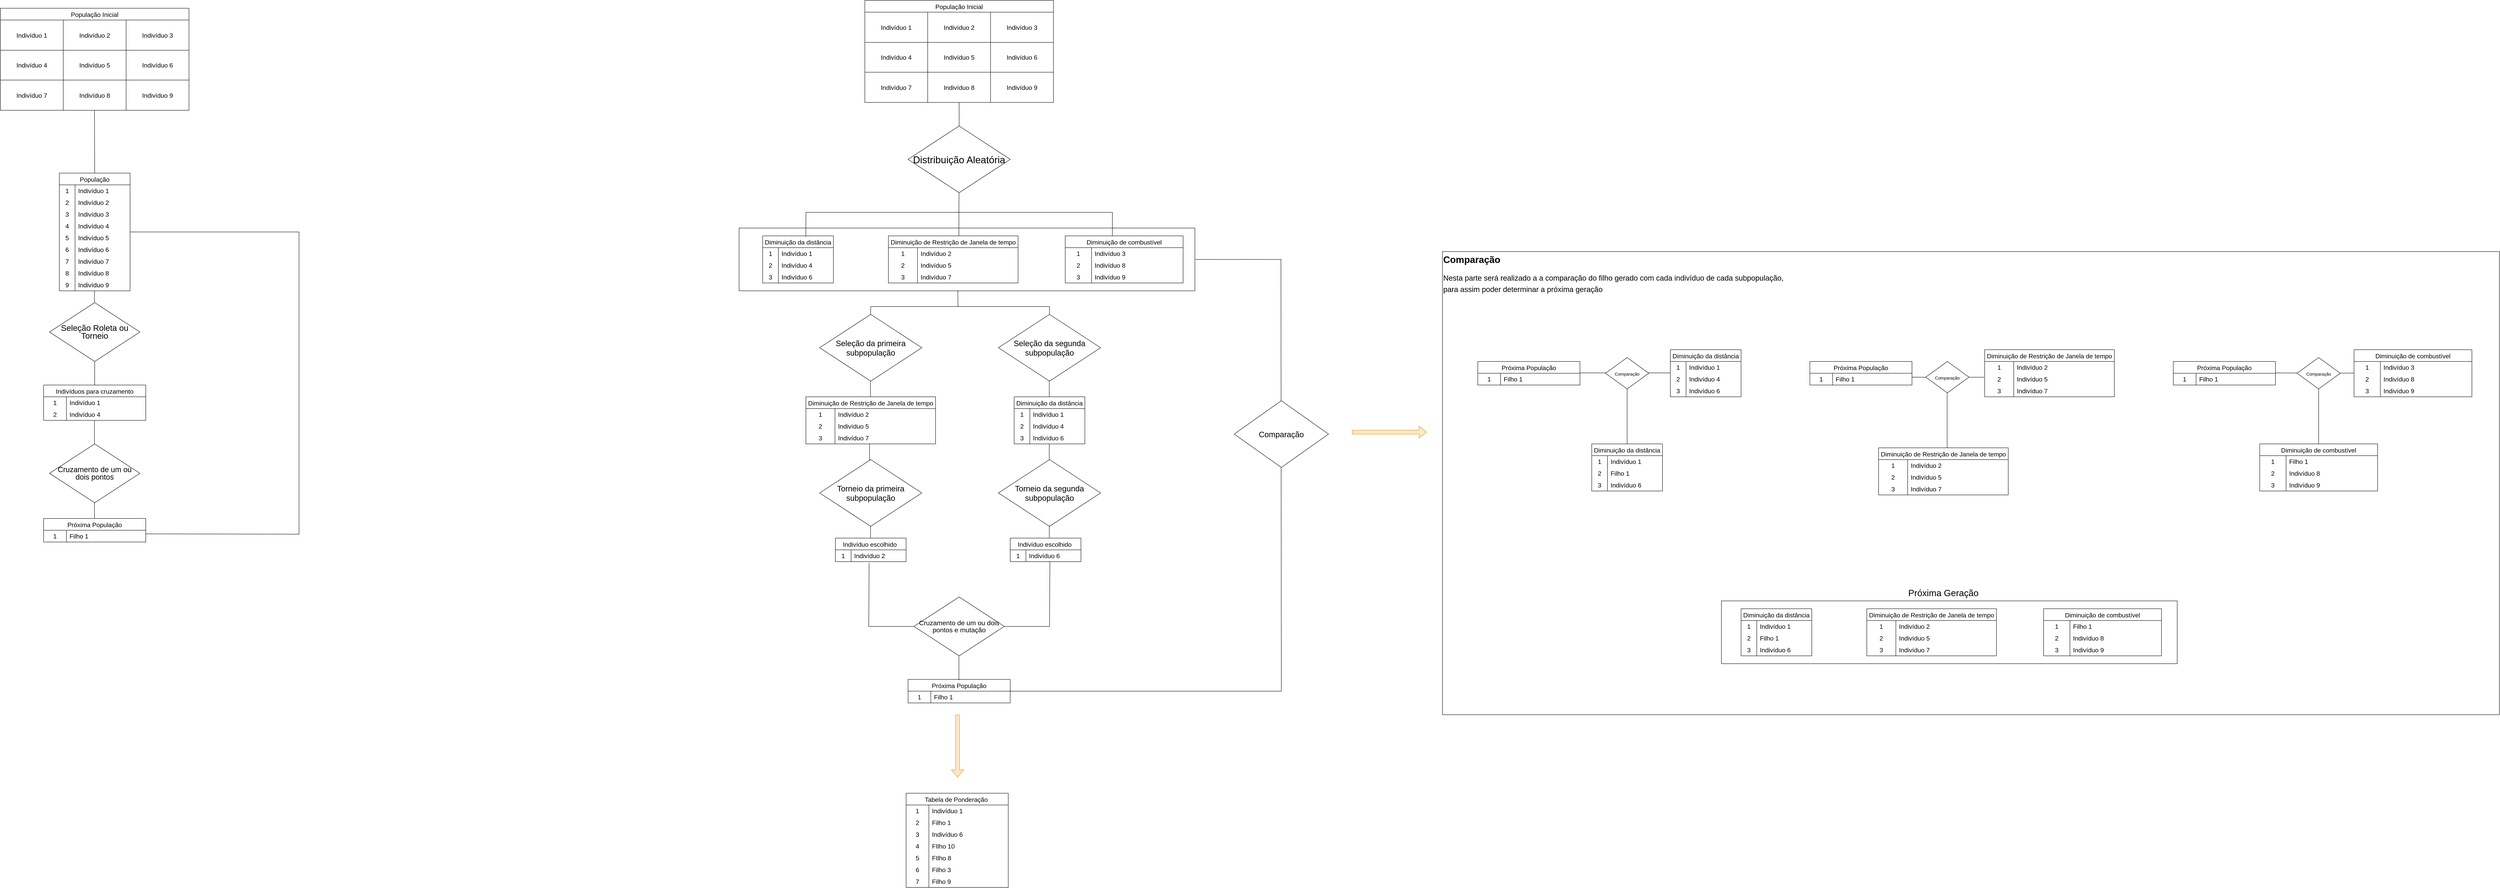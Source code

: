 <mxfile version="24.6.4" type="device">
  <diagram name="Página-1" id="cbngBlHqCQ3E8CZFYbKJ">
    <mxGraphModel dx="3020" dy="3093" grid="1" gridSize="10" guides="1" tooltips="1" connect="1" arrows="1" fold="1" page="1" pageScale="1" pageWidth="827" pageHeight="1169" math="0" shadow="0">
      <root>
        <mxCell id="0" />
        <mxCell id="1" parent="0" />
        <mxCell id="8l5lc68zMBiL6Qg2e3Ze-40" value="" style="rounded=0;whiteSpace=wrap;html=1;" parent="1" vertex="1">
          <mxGeometry x="2060" y="-1660" width="2690" height="1180" as="geometry" />
        </mxCell>
        <mxCell id="aKq8IcsFDjsxGVP1KrST-243" value="" style="endArrow=none;html=1;rounded=0;exitX=0.5;exitY=0;exitDx=0;exitDy=0;" parent="1" edge="1">
          <mxGeometry width="50" height="50" relative="1" as="geometry">
            <mxPoint x="-1370.56" y="-980" as="sourcePoint" />
            <mxPoint x="-1370.56" y="-1050" as="targetPoint" />
          </mxGeometry>
        </mxCell>
        <mxCell id="aKq8IcsFDjsxGVP1KrST-234" value="" style="endArrow=none;html=1;rounded=0;exitX=0.5;exitY=0;exitDx=0;exitDy=0;" parent="1" edge="1">
          <mxGeometry width="50" height="50" relative="1" as="geometry">
            <mxPoint x="-1370.56" y="-1160" as="sourcePoint" />
            <mxPoint x="-1370.56" y="-1230" as="targetPoint" />
          </mxGeometry>
        </mxCell>
        <mxCell id="aKq8IcsFDjsxGVP1KrST-203" value="" style="rounded=0;whiteSpace=wrap;html=1;strokeColor=default;align=center;verticalAlign=middle;fontFamily=Helvetica;fontSize=16;fontColor=default;fontStyle=0;fillColor=default;" parent="1" vertex="1">
          <mxGeometry x="270" y="-1720" width="1160" height="160" as="geometry" />
        </mxCell>
        <mxCell id="aKq8IcsFDjsxGVP1KrST-1" value="População Inicial" style="shape=table;startSize=30;container=1;collapsible=0;childLayout=tableLayout;strokeColor=default;fontSize=16;" parent="1" vertex="1">
          <mxGeometry x="590" y="-2300" width="480" height="260" as="geometry" />
        </mxCell>
        <mxCell id="aKq8IcsFDjsxGVP1KrST-2" value="" style="shape=tableRow;horizontal=0;startSize=0;swimlaneHead=0;swimlaneBody=0;strokeColor=inherit;top=0;left=0;bottom=0;right=0;collapsible=0;dropTarget=0;fillColor=none;points=[[0,0.5],[1,0.5]];portConstraint=eastwest;fontSize=16;" parent="aKq8IcsFDjsxGVP1KrST-1" vertex="1">
          <mxGeometry y="30" width="480" height="77" as="geometry" />
        </mxCell>
        <mxCell id="aKq8IcsFDjsxGVP1KrST-3" value="Indivíduo 1" style="shape=partialRectangle;html=1;whiteSpace=wrap;connectable=0;strokeColor=inherit;overflow=hidden;fillColor=none;top=0;left=0;bottom=0;right=0;pointerEvents=1;fontSize=16;" parent="aKq8IcsFDjsxGVP1KrST-2" vertex="1">
          <mxGeometry width="160" height="77" as="geometry">
            <mxRectangle width="160" height="77" as="alternateBounds" />
          </mxGeometry>
        </mxCell>
        <mxCell id="aKq8IcsFDjsxGVP1KrST-4" value="Indivíduo 2" style="shape=partialRectangle;html=1;whiteSpace=wrap;connectable=0;strokeColor=inherit;overflow=hidden;fillColor=none;top=0;left=0;bottom=0;right=0;pointerEvents=1;fontSize=16;" parent="aKq8IcsFDjsxGVP1KrST-2" vertex="1">
          <mxGeometry x="160" width="160" height="77" as="geometry">
            <mxRectangle width="160" height="77" as="alternateBounds" />
          </mxGeometry>
        </mxCell>
        <mxCell id="aKq8IcsFDjsxGVP1KrST-5" value="Indivíduo 3" style="shape=partialRectangle;html=1;whiteSpace=wrap;connectable=0;strokeColor=inherit;overflow=hidden;fillColor=none;top=0;left=0;bottom=0;right=0;pointerEvents=1;fontSize=16;" parent="aKq8IcsFDjsxGVP1KrST-2" vertex="1">
          <mxGeometry x="320" width="160" height="77" as="geometry">
            <mxRectangle width="160" height="77" as="alternateBounds" />
          </mxGeometry>
        </mxCell>
        <mxCell id="aKq8IcsFDjsxGVP1KrST-6" value="" style="shape=tableRow;horizontal=0;startSize=0;swimlaneHead=0;swimlaneBody=0;strokeColor=inherit;top=0;left=0;bottom=0;right=0;collapsible=0;dropTarget=0;fillColor=none;points=[[0,0.5],[1,0.5]];portConstraint=eastwest;fontSize=16;" parent="aKq8IcsFDjsxGVP1KrST-1" vertex="1">
          <mxGeometry y="107" width="480" height="76" as="geometry" />
        </mxCell>
        <mxCell id="aKq8IcsFDjsxGVP1KrST-7" value="Indivíduo 4" style="shape=partialRectangle;html=1;whiteSpace=wrap;connectable=0;strokeColor=inherit;overflow=hidden;fillColor=none;top=0;left=0;bottom=0;right=0;pointerEvents=1;fontSize=16;" parent="aKq8IcsFDjsxGVP1KrST-6" vertex="1">
          <mxGeometry width="160" height="76" as="geometry">
            <mxRectangle width="160" height="76" as="alternateBounds" />
          </mxGeometry>
        </mxCell>
        <mxCell id="aKq8IcsFDjsxGVP1KrST-8" value="Indivíduo 5" style="shape=partialRectangle;html=1;whiteSpace=wrap;connectable=0;strokeColor=inherit;overflow=hidden;fillColor=none;top=0;left=0;bottom=0;right=0;pointerEvents=1;fontSize=16;" parent="aKq8IcsFDjsxGVP1KrST-6" vertex="1">
          <mxGeometry x="160" width="160" height="76" as="geometry">
            <mxRectangle width="160" height="76" as="alternateBounds" />
          </mxGeometry>
        </mxCell>
        <mxCell id="aKq8IcsFDjsxGVP1KrST-9" value="Indivíduo 6" style="shape=partialRectangle;html=1;whiteSpace=wrap;connectable=0;strokeColor=inherit;overflow=hidden;fillColor=none;top=0;left=0;bottom=0;right=0;pointerEvents=1;fontSize=16;" parent="aKq8IcsFDjsxGVP1KrST-6" vertex="1">
          <mxGeometry x="320" width="160" height="76" as="geometry">
            <mxRectangle width="160" height="76" as="alternateBounds" />
          </mxGeometry>
        </mxCell>
        <mxCell id="aKq8IcsFDjsxGVP1KrST-10" value="" style="shape=tableRow;horizontal=0;startSize=0;swimlaneHead=0;swimlaneBody=0;strokeColor=inherit;top=0;left=0;bottom=0;right=0;collapsible=0;dropTarget=0;fillColor=none;points=[[0,0.5],[1,0.5]];portConstraint=eastwest;fontSize=16;" parent="aKq8IcsFDjsxGVP1KrST-1" vertex="1">
          <mxGeometry y="183" width="480" height="77" as="geometry" />
        </mxCell>
        <mxCell id="aKq8IcsFDjsxGVP1KrST-11" value="Indivíduo 7" style="shape=partialRectangle;html=1;whiteSpace=wrap;connectable=0;strokeColor=inherit;overflow=hidden;fillColor=none;top=0;left=0;bottom=0;right=0;pointerEvents=1;fontSize=16;" parent="aKq8IcsFDjsxGVP1KrST-10" vertex="1">
          <mxGeometry width="160" height="77" as="geometry">
            <mxRectangle width="160" height="77" as="alternateBounds" />
          </mxGeometry>
        </mxCell>
        <mxCell id="aKq8IcsFDjsxGVP1KrST-12" value="Indivíduo 8" style="shape=partialRectangle;html=1;whiteSpace=wrap;connectable=0;strokeColor=inherit;overflow=hidden;fillColor=none;top=0;left=0;bottom=0;right=0;pointerEvents=1;fontSize=16;" parent="aKq8IcsFDjsxGVP1KrST-10" vertex="1">
          <mxGeometry x="160" width="160" height="77" as="geometry">
            <mxRectangle width="160" height="77" as="alternateBounds" />
          </mxGeometry>
        </mxCell>
        <mxCell id="aKq8IcsFDjsxGVP1KrST-13" value="Indivíduo 9" style="shape=partialRectangle;html=1;whiteSpace=wrap;connectable=0;strokeColor=inherit;overflow=hidden;fillColor=none;top=0;left=0;bottom=0;right=0;pointerEvents=1;fontSize=16;" parent="aKq8IcsFDjsxGVP1KrST-10" vertex="1">
          <mxGeometry x="320" width="160" height="77" as="geometry">
            <mxRectangle width="160" height="77" as="alternateBounds" />
          </mxGeometry>
        </mxCell>
        <mxCell id="aKq8IcsFDjsxGVP1KrST-14" value="Diminuição da distância" style="shape=table;startSize=30;container=1;collapsible=0;childLayout=tableLayout;fixedRows=1;rowLines=0;fontStyle=0;strokeColor=default;fontSize=16;" parent="1" vertex="1">
          <mxGeometry x="330" y="-1700" width="180" height="120" as="geometry" />
        </mxCell>
        <mxCell id="aKq8IcsFDjsxGVP1KrST-15" value="" style="shape=tableRow;horizontal=0;startSize=0;swimlaneHead=0;swimlaneBody=0;top=0;left=0;bottom=0;right=0;collapsible=0;dropTarget=0;fillColor=none;points=[[0,0.5],[1,0.5]];portConstraint=eastwest;strokeColor=inherit;fontSize=16;" parent="aKq8IcsFDjsxGVP1KrST-14" vertex="1">
          <mxGeometry y="30" width="180" height="30" as="geometry" />
        </mxCell>
        <mxCell id="aKq8IcsFDjsxGVP1KrST-16" value="1" style="shape=partialRectangle;html=1;whiteSpace=wrap;connectable=0;fillColor=none;top=0;left=0;bottom=0;right=0;overflow=hidden;pointerEvents=1;strokeColor=inherit;fontSize=16;" parent="aKq8IcsFDjsxGVP1KrST-15" vertex="1">
          <mxGeometry width="40" height="30" as="geometry">
            <mxRectangle width="40" height="30" as="alternateBounds" />
          </mxGeometry>
        </mxCell>
        <mxCell id="aKq8IcsFDjsxGVP1KrST-17" value="Indivíduo 1" style="shape=partialRectangle;html=1;whiteSpace=wrap;connectable=0;fillColor=none;top=0;left=0;bottom=0;right=0;align=left;spacingLeft=6;overflow=hidden;strokeColor=inherit;fontSize=16;" parent="aKq8IcsFDjsxGVP1KrST-15" vertex="1">
          <mxGeometry x="40" width="140" height="30" as="geometry">
            <mxRectangle width="140" height="30" as="alternateBounds" />
          </mxGeometry>
        </mxCell>
        <mxCell id="aKq8IcsFDjsxGVP1KrST-18" value="" style="shape=tableRow;horizontal=0;startSize=0;swimlaneHead=0;swimlaneBody=0;top=0;left=0;bottom=0;right=0;collapsible=0;dropTarget=0;fillColor=none;points=[[0,0.5],[1,0.5]];portConstraint=eastwest;strokeColor=inherit;fontSize=16;" parent="aKq8IcsFDjsxGVP1KrST-14" vertex="1">
          <mxGeometry y="60" width="180" height="30" as="geometry" />
        </mxCell>
        <mxCell id="aKq8IcsFDjsxGVP1KrST-19" value="2" style="shape=partialRectangle;html=1;whiteSpace=wrap;connectable=0;fillColor=none;top=0;left=0;bottom=0;right=0;overflow=hidden;strokeColor=inherit;fontSize=16;" parent="aKq8IcsFDjsxGVP1KrST-18" vertex="1">
          <mxGeometry width="40" height="30" as="geometry">
            <mxRectangle width="40" height="30" as="alternateBounds" />
          </mxGeometry>
        </mxCell>
        <mxCell id="aKq8IcsFDjsxGVP1KrST-20" value="Indivíduo 4" style="shape=partialRectangle;html=1;whiteSpace=wrap;connectable=0;fillColor=none;top=0;left=0;bottom=0;right=0;align=left;spacingLeft=6;overflow=hidden;strokeColor=inherit;fontSize=16;" parent="aKq8IcsFDjsxGVP1KrST-18" vertex="1">
          <mxGeometry x="40" width="140" height="30" as="geometry">
            <mxRectangle width="140" height="30" as="alternateBounds" />
          </mxGeometry>
        </mxCell>
        <mxCell id="aKq8IcsFDjsxGVP1KrST-21" value="" style="shape=tableRow;horizontal=0;startSize=0;swimlaneHead=0;swimlaneBody=0;top=0;left=0;bottom=0;right=0;collapsible=0;dropTarget=0;fillColor=none;points=[[0,0.5],[1,0.5]];portConstraint=eastwest;strokeColor=inherit;fontSize=16;" parent="aKq8IcsFDjsxGVP1KrST-14" vertex="1">
          <mxGeometry y="90" width="180" height="30" as="geometry" />
        </mxCell>
        <mxCell id="aKq8IcsFDjsxGVP1KrST-22" value="3" style="shape=partialRectangle;html=1;whiteSpace=wrap;connectable=0;fillColor=none;top=0;left=0;bottom=0;right=0;overflow=hidden;strokeColor=inherit;fontSize=16;" parent="aKq8IcsFDjsxGVP1KrST-21" vertex="1">
          <mxGeometry width="40" height="30" as="geometry">
            <mxRectangle width="40" height="30" as="alternateBounds" />
          </mxGeometry>
        </mxCell>
        <mxCell id="aKq8IcsFDjsxGVP1KrST-23" value="Indivíduo 6" style="shape=partialRectangle;html=1;whiteSpace=wrap;connectable=0;fillColor=none;top=0;left=0;bottom=0;right=0;align=left;spacingLeft=6;overflow=hidden;strokeColor=inherit;fontSize=16;" parent="aKq8IcsFDjsxGVP1KrST-21" vertex="1">
          <mxGeometry x="40" width="140" height="30" as="geometry">
            <mxRectangle width="140" height="30" as="alternateBounds" />
          </mxGeometry>
        </mxCell>
        <mxCell id="aKq8IcsFDjsxGVP1KrST-24" value="Diminuição de Restrição de Janela de tempo" style="shape=table;startSize=30;container=1;collapsible=0;childLayout=tableLayout;fixedRows=1;rowLines=0;fontStyle=0;strokeColor=default;fontSize=16;" parent="1" vertex="1">
          <mxGeometry x="650" y="-1700" width="330" height="120" as="geometry" />
        </mxCell>
        <mxCell id="aKq8IcsFDjsxGVP1KrST-25" value="" style="shape=tableRow;horizontal=0;startSize=0;swimlaneHead=0;swimlaneBody=0;top=0;left=0;bottom=0;right=0;collapsible=0;dropTarget=0;fillColor=none;points=[[0,0.5],[1,0.5]];portConstraint=eastwest;strokeColor=inherit;fontSize=16;" parent="aKq8IcsFDjsxGVP1KrST-24" vertex="1">
          <mxGeometry y="30" width="330" height="30" as="geometry" />
        </mxCell>
        <mxCell id="aKq8IcsFDjsxGVP1KrST-26" value="1" style="shape=partialRectangle;html=1;whiteSpace=wrap;connectable=0;fillColor=none;top=0;left=0;bottom=0;right=0;overflow=hidden;pointerEvents=1;strokeColor=inherit;fontSize=16;" parent="aKq8IcsFDjsxGVP1KrST-25" vertex="1">
          <mxGeometry width="74" height="30" as="geometry">
            <mxRectangle width="74" height="30" as="alternateBounds" />
          </mxGeometry>
        </mxCell>
        <mxCell id="aKq8IcsFDjsxGVP1KrST-27" value="Indivíduo 2" style="shape=partialRectangle;html=1;whiteSpace=wrap;connectable=0;fillColor=none;top=0;left=0;bottom=0;right=0;align=left;spacingLeft=6;overflow=hidden;strokeColor=inherit;fontSize=16;" parent="aKq8IcsFDjsxGVP1KrST-25" vertex="1">
          <mxGeometry x="74" width="256" height="30" as="geometry">
            <mxRectangle width="256" height="30" as="alternateBounds" />
          </mxGeometry>
        </mxCell>
        <mxCell id="aKq8IcsFDjsxGVP1KrST-28" value="" style="shape=tableRow;horizontal=0;startSize=0;swimlaneHead=0;swimlaneBody=0;top=0;left=0;bottom=0;right=0;collapsible=0;dropTarget=0;fillColor=none;points=[[0,0.5],[1,0.5]];portConstraint=eastwest;strokeColor=inherit;fontSize=16;" parent="aKq8IcsFDjsxGVP1KrST-24" vertex="1">
          <mxGeometry y="60" width="330" height="30" as="geometry" />
        </mxCell>
        <mxCell id="aKq8IcsFDjsxGVP1KrST-29" value="2" style="shape=partialRectangle;html=1;whiteSpace=wrap;connectable=0;fillColor=none;top=0;left=0;bottom=0;right=0;overflow=hidden;strokeColor=inherit;fontSize=16;" parent="aKq8IcsFDjsxGVP1KrST-28" vertex="1">
          <mxGeometry width="74" height="30" as="geometry">
            <mxRectangle width="74" height="30" as="alternateBounds" />
          </mxGeometry>
        </mxCell>
        <mxCell id="aKq8IcsFDjsxGVP1KrST-30" value="Indivíduo 5" style="shape=partialRectangle;html=1;whiteSpace=wrap;connectable=0;fillColor=none;top=0;left=0;bottom=0;right=0;align=left;spacingLeft=6;overflow=hidden;strokeColor=inherit;fontSize=16;" parent="aKq8IcsFDjsxGVP1KrST-28" vertex="1">
          <mxGeometry x="74" width="256" height="30" as="geometry">
            <mxRectangle width="256" height="30" as="alternateBounds" />
          </mxGeometry>
        </mxCell>
        <mxCell id="aKq8IcsFDjsxGVP1KrST-31" value="" style="shape=tableRow;horizontal=0;startSize=0;swimlaneHead=0;swimlaneBody=0;top=0;left=0;bottom=0;right=0;collapsible=0;dropTarget=0;fillColor=none;points=[[0,0.5],[1,0.5]];portConstraint=eastwest;strokeColor=inherit;fontSize=16;" parent="aKq8IcsFDjsxGVP1KrST-24" vertex="1">
          <mxGeometry y="90" width="330" height="30" as="geometry" />
        </mxCell>
        <mxCell id="aKq8IcsFDjsxGVP1KrST-32" value="3" style="shape=partialRectangle;html=1;whiteSpace=wrap;connectable=0;fillColor=none;top=0;left=0;bottom=0;right=0;overflow=hidden;strokeColor=inherit;fontSize=16;" parent="aKq8IcsFDjsxGVP1KrST-31" vertex="1">
          <mxGeometry width="74" height="30" as="geometry">
            <mxRectangle width="74" height="30" as="alternateBounds" />
          </mxGeometry>
        </mxCell>
        <mxCell id="aKq8IcsFDjsxGVP1KrST-33" value="Indivíduo 7" style="shape=partialRectangle;html=1;whiteSpace=wrap;connectable=0;fillColor=none;top=0;left=0;bottom=0;right=0;align=left;spacingLeft=6;overflow=hidden;strokeColor=inherit;fontSize=16;" parent="aKq8IcsFDjsxGVP1KrST-31" vertex="1">
          <mxGeometry x="74" width="256" height="30" as="geometry">
            <mxRectangle width="256" height="30" as="alternateBounds" />
          </mxGeometry>
        </mxCell>
        <mxCell id="aKq8IcsFDjsxGVP1KrST-34" value="Diminuição de combustível" style="shape=table;startSize=30;container=1;collapsible=0;childLayout=tableLayout;fixedRows=1;rowLines=0;fontStyle=0;strokeColor=default;fontSize=16;" parent="1" vertex="1">
          <mxGeometry x="1100" y="-1700" width="300" height="120" as="geometry" />
        </mxCell>
        <mxCell id="aKq8IcsFDjsxGVP1KrST-35" value="" style="shape=tableRow;horizontal=0;startSize=0;swimlaneHead=0;swimlaneBody=0;top=0;left=0;bottom=0;right=0;collapsible=0;dropTarget=0;fillColor=none;points=[[0,0.5],[1,0.5]];portConstraint=eastwest;strokeColor=inherit;fontSize=16;" parent="aKq8IcsFDjsxGVP1KrST-34" vertex="1">
          <mxGeometry y="30" width="300" height="30" as="geometry" />
        </mxCell>
        <mxCell id="aKq8IcsFDjsxGVP1KrST-36" value="1" style="shape=partialRectangle;html=1;whiteSpace=wrap;connectable=0;fillColor=none;top=0;left=0;bottom=0;right=0;overflow=hidden;pointerEvents=1;strokeColor=inherit;fontSize=16;" parent="aKq8IcsFDjsxGVP1KrST-35" vertex="1">
          <mxGeometry width="67" height="30" as="geometry">
            <mxRectangle width="67" height="30" as="alternateBounds" />
          </mxGeometry>
        </mxCell>
        <mxCell id="aKq8IcsFDjsxGVP1KrST-37" value="Indivíduo 3" style="shape=partialRectangle;html=1;whiteSpace=wrap;connectable=0;fillColor=none;top=0;left=0;bottom=0;right=0;align=left;spacingLeft=6;overflow=hidden;strokeColor=inherit;fontSize=16;" parent="aKq8IcsFDjsxGVP1KrST-35" vertex="1">
          <mxGeometry x="67" width="233" height="30" as="geometry">
            <mxRectangle width="233" height="30" as="alternateBounds" />
          </mxGeometry>
        </mxCell>
        <mxCell id="aKq8IcsFDjsxGVP1KrST-38" value="" style="shape=tableRow;horizontal=0;startSize=0;swimlaneHead=0;swimlaneBody=0;top=0;left=0;bottom=0;right=0;collapsible=0;dropTarget=0;fillColor=none;points=[[0,0.5],[1,0.5]];portConstraint=eastwest;strokeColor=inherit;fontSize=16;" parent="aKq8IcsFDjsxGVP1KrST-34" vertex="1">
          <mxGeometry y="60" width="300" height="30" as="geometry" />
        </mxCell>
        <mxCell id="aKq8IcsFDjsxGVP1KrST-39" value="2" style="shape=partialRectangle;html=1;whiteSpace=wrap;connectable=0;fillColor=none;top=0;left=0;bottom=0;right=0;overflow=hidden;strokeColor=inherit;fontSize=16;" parent="aKq8IcsFDjsxGVP1KrST-38" vertex="1">
          <mxGeometry width="67" height="30" as="geometry">
            <mxRectangle width="67" height="30" as="alternateBounds" />
          </mxGeometry>
        </mxCell>
        <mxCell id="aKq8IcsFDjsxGVP1KrST-40" value="Indivíduo 8" style="shape=partialRectangle;html=1;whiteSpace=wrap;connectable=0;fillColor=none;top=0;left=0;bottom=0;right=0;align=left;spacingLeft=6;overflow=hidden;strokeColor=inherit;fontSize=16;" parent="aKq8IcsFDjsxGVP1KrST-38" vertex="1">
          <mxGeometry x="67" width="233" height="30" as="geometry">
            <mxRectangle width="233" height="30" as="alternateBounds" />
          </mxGeometry>
        </mxCell>
        <mxCell id="aKq8IcsFDjsxGVP1KrST-41" value="" style="shape=tableRow;horizontal=0;startSize=0;swimlaneHead=0;swimlaneBody=0;top=0;left=0;bottom=0;right=0;collapsible=0;dropTarget=0;fillColor=none;points=[[0,0.5],[1,0.5]];portConstraint=eastwest;strokeColor=inherit;fontSize=16;" parent="aKq8IcsFDjsxGVP1KrST-34" vertex="1">
          <mxGeometry y="90" width="300" height="30" as="geometry" />
        </mxCell>
        <mxCell id="aKq8IcsFDjsxGVP1KrST-42" value="3" style="shape=partialRectangle;html=1;whiteSpace=wrap;connectable=0;fillColor=none;top=0;left=0;bottom=0;right=0;overflow=hidden;strokeColor=inherit;fontSize=16;" parent="aKq8IcsFDjsxGVP1KrST-41" vertex="1">
          <mxGeometry width="67" height="30" as="geometry">
            <mxRectangle width="67" height="30" as="alternateBounds" />
          </mxGeometry>
        </mxCell>
        <mxCell id="aKq8IcsFDjsxGVP1KrST-43" value="Indivíduo 9" style="shape=partialRectangle;html=1;whiteSpace=wrap;connectable=0;fillColor=none;top=0;left=0;bottom=0;right=0;align=left;spacingLeft=6;overflow=hidden;strokeColor=inherit;fontSize=16;" parent="aKq8IcsFDjsxGVP1KrST-41" vertex="1">
          <mxGeometry x="67" width="233" height="30" as="geometry">
            <mxRectangle width="233" height="30" as="alternateBounds" />
          </mxGeometry>
        </mxCell>
        <mxCell id="aKq8IcsFDjsxGVP1KrST-47" value="" style="endArrow=none;html=1;rounded=0;exitX=0.5;exitY=0;exitDx=0;exitDy=0;" parent="1" edge="1">
          <mxGeometry width="50" height="50" relative="1" as="geometry">
            <mxPoint x="830" y="-1950" as="sourcePoint" />
            <mxPoint x="830" y="-2040" as="targetPoint" />
          </mxGeometry>
        </mxCell>
        <mxCell id="aKq8IcsFDjsxGVP1KrST-48" value="" style="endArrow=none;html=1;rounded=0;exitX=0.5;exitY=0;exitDx=0;exitDy=0;" parent="1" edge="1">
          <mxGeometry width="50" height="50" relative="1" as="geometry">
            <mxPoint x="829.41" y="-1760" as="sourcePoint" />
            <mxPoint x="830" y="-1850" as="targetPoint" />
          </mxGeometry>
        </mxCell>
        <mxCell id="aKq8IcsFDjsxGVP1KrST-49" value="" style="endArrow=none;html=1;rounded=0;" parent="1" edge="1">
          <mxGeometry width="50" height="50" relative="1" as="geometry">
            <mxPoint x="440" y="-1760" as="sourcePoint" />
            <mxPoint x="830" y="-1760" as="targetPoint" />
          </mxGeometry>
        </mxCell>
        <mxCell id="aKq8IcsFDjsxGVP1KrST-50" value="" style="endArrow=none;html=1;rounded=0;" parent="1" edge="1">
          <mxGeometry width="50" height="50" relative="1" as="geometry">
            <mxPoint x="827" y="-1760" as="sourcePoint" />
            <mxPoint x="1220" y="-1760" as="targetPoint" />
          </mxGeometry>
        </mxCell>
        <mxCell id="aKq8IcsFDjsxGVP1KrST-51" value="" style="endArrow=none;html=1;rounded=0;exitX=0.611;exitY=0.014;exitDx=0;exitDy=0;exitPerimeter=0;" parent="1" source="aKq8IcsFDjsxGVP1KrST-14" edge="1">
          <mxGeometry width="50" height="50" relative="1" as="geometry">
            <mxPoint x="380" y="-1703" as="sourcePoint" />
            <mxPoint x="440" y="-1760" as="targetPoint" />
          </mxGeometry>
        </mxCell>
        <mxCell id="aKq8IcsFDjsxGVP1KrST-53" value="" style="endArrow=none;html=1;rounded=0;exitX=0.611;exitY=0.014;exitDx=0;exitDy=0;exitPerimeter=0;" parent="1" edge="1">
          <mxGeometry width="50" height="50" relative="1" as="geometry">
            <mxPoint x="829.41" y="-1700" as="sourcePoint" />
            <mxPoint x="829.41" y="-1762" as="targetPoint" />
          </mxGeometry>
        </mxCell>
        <mxCell id="aKq8IcsFDjsxGVP1KrST-54" value="" style="endArrow=none;html=1;rounded=0;exitX=0.611;exitY=0.014;exitDx=0;exitDy=0;exitPerimeter=0;" parent="1" edge="1">
          <mxGeometry width="50" height="50" relative="1" as="geometry">
            <mxPoint x="1220" y="-1700" as="sourcePoint" />
            <mxPoint x="1220" y="-1760" as="targetPoint" />
          </mxGeometry>
        </mxCell>
        <mxCell id="aKq8IcsFDjsxGVP1KrST-55" value="População Inicial" style="shape=table;startSize=30;container=1;collapsible=0;childLayout=tableLayout;strokeColor=default;fontSize=16;" parent="1" vertex="1">
          <mxGeometry x="-1610" y="-2280" width="480" height="260" as="geometry" />
        </mxCell>
        <mxCell id="aKq8IcsFDjsxGVP1KrST-56" value="" style="shape=tableRow;horizontal=0;startSize=0;swimlaneHead=0;swimlaneBody=0;strokeColor=inherit;top=0;left=0;bottom=0;right=0;collapsible=0;dropTarget=0;fillColor=none;points=[[0,0.5],[1,0.5]];portConstraint=eastwest;fontSize=16;" parent="aKq8IcsFDjsxGVP1KrST-55" vertex="1">
          <mxGeometry y="30" width="480" height="77" as="geometry" />
        </mxCell>
        <mxCell id="aKq8IcsFDjsxGVP1KrST-57" value="Indivíduo 1" style="shape=partialRectangle;html=1;whiteSpace=wrap;connectable=0;strokeColor=inherit;overflow=hidden;fillColor=none;top=0;left=0;bottom=0;right=0;pointerEvents=1;fontSize=16;" parent="aKq8IcsFDjsxGVP1KrST-56" vertex="1">
          <mxGeometry width="160" height="77" as="geometry">
            <mxRectangle width="160" height="77" as="alternateBounds" />
          </mxGeometry>
        </mxCell>
        <mxCell id="aKq8IcsFDjsxGVP1KrST-58" value="Indivíduo 2" style="shape=partialRectangle;html=1;whiteSpace=wrap;connectable=0;strokeColor=inherit;overflow=hidden;fillColor=none;top=0;left=0;bottom=0;right=0;pointerEvents=1;fontSize=16;" parent="aKq8IcsFDjsxGVP1KrST-56" vertex="1">
          <mxGeometry x="160" width="160" height="77" as="geometry">
            <mxRectangle width="160" height="77" as="alternateBounds" />
          </mxGeometry>
        </mxCell>
        <mxCell id="aKq8IcsFDjsxGVP1KrST-59" value="Indivíduo 3" style="shape=partialRectangle;html=1;whiteSpace=wrap;connectable=0;strokeColor=inherit;overflow=hidden;fillColor=none;top=0;left=0;bottom=0;right=0;pointerEvents=1;fontSize=16;" parent="aKq8IcsFDjsxGVP1KrST-56" vertex="1">
          <mxGeometry x="320" width="160" height="77" as="geometry">
            <mxRectangle width="160" height="77" as="alternateBounds" />
          </mxGeometry>
        </mxCell>
        <mxCell id="aKq8IcsFDjsxGVP1KrST-60" value="" style="shape=tableRow;horizontal=0;startSize=0;swimlaneHead=0;swimlaneBody=0;strokeColor=inherit;top=0;left=0;bottom=0;right=0;collapsible=0;dropTarget=0;fillColor=none;points=[[0,0.5],[1,0.5]];portConstraint=eastwest;fontSize=16;" parent="aKq8IcsFDjsxGVP1KrST-55" vertex="1">
          <mxGeometry y="107" width="480" height="76" as="geometry" />
        </mxCell>
        <mxCell id="aKq8IcsFDjsxGVP1KrST-61" value="Indivíduo 4" style="shape=partialRectangle;html=1;whiteSpace=wrap;connectable=0;strokeColor=inherit;overflow=hidden;fillColor=none;top=0;left=0;bottom=0;right=0;pointerEvents=1;fontSize=16;" parent="aKq8IcsFDjsxGVP1KrST-60" vertex="1">
          <mxGeometry width="160" height="76" as="geometry">
            <mxRectangle width="160" height="76" as="alternateBounds" />
          </mxGeometry>
        </mxCell>
        <mxCell id="aKq8IcsFDjsxGVP1KrST-62" value="Indivíduo 5" style="shape=partialRectangle;html=1;whiteSpace=wrap;connectable=0;strokeColor=inherit;overflow=hidden;fillColor=none;top=0;left=0;bottom=0;right=0;pointerEvents=1;fontSize=16;" parent="aKq8IcsFDjsxGVP1KrST-60" vertex="1">
          <mxGeometry x="160" width="160" height="76" as="geometry">
            <mxRectangle width="160" height="76" as="alternateBounds" />
          </mxGeometry>
        </mxCell>
        <mxCell id="aKq8IcsFDjsxGVP1KrST-63" value="Indivíduo 6" style="shape=partialRectangle;html=1;whiteSpace=wrap;connectable=0;strokeColor=inherit;overflow=hidden;fillColor=none;top=0;left=0;bottom=0;right=0;pointerEvents=1;fontSize=16;" parent="aKq8IcsFDjsxGVP1KrST-60" vertex="1">
          <mxGeometry x="320" width="160" height="76" as="geometry">
            <mxRectangle width="160" height="76" as="alternateBounds" />
          </mxGeometry>
        </mxCell>
        <mxCell id="aKq8IcsFDjsxGVP1KrST-64" value="" style="shape=tableRow;horizontal=0;startSize=0;swimlaneHead=0;swimlaneBody=0;strokeColor=inherit;top=0;left=0;bottom=0;right=0;collapsible=0;dropTarget=0;fillColor=none;points=[[0,0.5],[1,0.5]];portConstraint=eastwest;fontSize=16;" parent="aKq8IcsFDjsxGVP1KrST-55" vertex="1">
          <mxGeometry y="183" width="480" height="77" as="geometry" />
        </mxCell>
        <mxCell id="aKq8IcsFDjsxGVP1KrST-65" value="Indivíduo 7" style="shape=partialRectangle;html=1;whiteSpace=wrap;connectable=0;strokeColor=inherit;overflow=hidden;fillColor=none;top=0;left=0;bottom=0;right=0;pointerEvents=1;fontSize=16;" parent="aKq8IcsFDjsxGVP1KrST-64" vertex="1">
          <mxGeometry width="160" height="77" as="geometry">
            <mxRectangle width="160" height="77" as="alternateBounds" />
          </mxGeometry>
        </mxCell>
        <mxCell id="aKq8IcsFDjsxGVP1KrST-66" value="Indivíduo 8" style="shape=partialRectangle;html=1;whiteSpace=wrap;connectable=0;strokeColor=inherit;overflow=hidden;fillColor=none;top=0;left=0;bottom=0;right=0;pointerEvents=1;fontSize=16;" parent="aKq8IcsFDjsxGVP1KrST-64" vertex="1">
          <mxGeometry x="160" width="160" height="77" as="geometry">
            <mxRectangle width="160" height="77" as="alternateBounds" />
          </mxGeometry>
        </mxCell>
        <mxCell id="aKq8IcsFDjsxGVP1KrST-67" value="Indivíduo 9" style="shape=partialRectangle;html=1;whiteSpace=wrap;connectable=0;strokeColor=inherit;overflow=hidden;fillColor=none;top=0;left=0;bottom=0;right=0;pointerEvents=1;fontSize=16;" parent="aKq8IcsFDjsxGVP1KrST-64" vertex="1">
          <mxGeometry x="320" width="160" height="77" as="geometry">
            <mxRectangle width="160" height="77" as="alternateBounds" />
          </mxGeometry>
        </mxCell>
        <mxCell id="aKq8IcsFDjsxGVP1KrST-78" value="População" style="shape=table;startSize=30;container=1;collapsible=0;childLayout=tableLayout;fixedRows=1;rowLines=0;fontStyle=0;strokeColor=default;fontSize=16;" parent="1" vertex="1">
          <mxGeometry x="-1460" y="-1860" width="180" height="300" as="geometry" />
        </mxCell>
        <mxCell id="aKq8IcsFDjsxGVP1KrST-79" value="" style="shape=tableRow;horizontal=0;startSize=0;swimlaneHead=0;swimlaneBody=0;top=0;left=0;bottom=0;right=0;collapsible=0;dropTarget=0;fillColor=none;points=[[0,0.5],[1,0.5]];portConstraint=eastwest;strokeColor=inherit;fontSize=16;" parent="aKq8IcsFDjsxGVP1KrST-78" vertex="1">
          <mxGeometry y="30" width="180" height="30" as="geometry" />
        </mxCell>
        <mxCell id="aKq8IcsFDjsxGVP1KrST-80" value="1" style="shape=partialRectangle;html=1;whiteSpace=wrap;connectable=0;fillColor=none;top=0;left=0;bottom=0;right=0;overflow=hidden;pointerEvents=1;strokeColor=inherit;fontSize=16;" parent="aKq8IcsFDjsxGVP1KrST-79" vertex="1">
          <mxGeometry width="40" height="30" as="geometry">
            <mxRectangle width="40" height="30" as="alternateBounds" />
          </mxGeometry>
        </mxCell>
        <mxCell id="aKq8IcsFDjsxGVP1KrST-81" value="Indivíduo 1" style="shape=partialRectangle;html=1;whiteSpace=wrap;connectable=0;fillColor=none;top=0;left=0;bottom=0;right=0;align=left;spacingLeft=6;overflow=hidden;strokeColor=inherit;fontSize=16;" parent="aKq8IcsFDjsxGVP1KrST-79" vertex="1">
          <mxGeometry x="40" width="140" height="30" as="geometry">
            <mxRectangle width="140" height="30" as="alternateBounds" />
          </mxGeometry>
        </mxCell>
        <mxCell id="aKq8IcsFDjsxGVP1KrST-82" value="" style="shape=tableRow;horizontal=0;startSize=0;swimlaneHead=0;swimlaneBody=0;top=0;left=0;bottom=0;right=0;collapsible=0;dropTarget=0;fillColor=none;points=[[0,0.5],[1,0.5]];portConstraint=eastwest;strokeColor=inherit;fontSize=16;" parent="aKq8IcsFDjsxGVP1KrST-78" vertex="1">
          <mxGeometry y="60" width="180" height="30" as="geometry" />
        </mxCell>
        <mxCell id="aKq8IcsFDjsxGVP1KrST-83" value="2" style="shape=partialRectangle;html=1;whiteSpace=wrap;connectable=0;fillColor=none;top=0;left=0;bottom=0;right=0;overflow=hidden;strokeColor=inherit;fontSize=16;" parent="aKq8IcsFDjsxGVP1KrST-82" vertex="1">
          <mxGeometry width="40" height="30" as="geometry">
            <mxRectangle width="40" height="30" as="alternateBounds" />
          </mxGeometry>
        </mxCell>
        <mxCell id="aKq8IcsFDjsxGVP1KrST-84" value="Indivíduo 2" style="shape=partialRectangle;html=1;whiteSpace=wrap;connectable=0;fillColor=none;top=0;left=0;bottom=0;right=0;align=left;spacingLeft=6;overflow=hidden;strokeColor=inherit;fontSize=16;" parent="aKq8IcsFDjsxGVP1KrST-82" vertex="1">
          <mxGeometry x="40" width="140" height="30" as="geometry">
            <mxRectangle width="140" height="30" as="alternateBounds" />
          </mxGeometry>
        </mxCell>
        <mxCell id="aKq8IcsFDjsxGVP1KrST-85" value="" style="shape=tableRow;horizontal=0;startSize=0;swimlaneHead=0;swimlaneBody=0;top=0;left=0;bottom=0;right=0;collapsible=0;dropTarget=0;fillColor=none;points=[[0,0.5],[1,0.5]];portConstraint=eastwest;strokeColor=inherit;fontSize=16;" parent="aKq8IcsFDjsxGVP1KrST-78" vertex="1">
          <mxGeometry y="90" width="180" height="30" as="geometry" />
        </mxCell>
        <mxCell id="aKq8IcsFDjsxGVP1KrST-86" value="3" style="shape=partialRectangle;html=1;whiteSpace=wrap;connectable=0;fillColor=none;top=0;left=0;bottom=0;right=0;overflow=hidden;strokeColor=inherit;fontSize=16;" parent="aKq8IcsFDjsxGVP1KrST-85" vertex="1">
          <mxGeometry width="40" height="30" as="geometry">
            <mxRectangle width="40" height="30" as="alternateBounds" />
          </mxGeometry>
        </mxCell>
        <mxCell id="aKq8IcsFDjsxGVP1KrST-87" value="Indivíduo 3" style="shape=partialRectangle;html=1;whiteSpace=wrap;connectable=0;fillColor=none;top=0;left=0;bottom=0;right=0;align=left;spacingLeft=6;overflow=hidden;strokeColor=inherit;fontSize=16;" parent="aKq8IcsFDjsxGVP1KrST-85" vertex="1">
          <mxGeometry x="40" width="140" height="30" as="geometry">
            <mxRectangle width="140" height="30" as="alternateBounds" />
          </mxGeometry>
        </mxCell>
        <mxCell id="aKq8IcsFDjsxGVP1KrST-88" style="shape=tableRow;horizontal=0;startSize=0;swimlaneHead=0;swimlaneBody=0;top=0;left=0;bottom=0;right=0;collapsible=0;dropTarget=0;fillColor=none;points=[[0,0.5],[1,0.5]];portConstraint=eastwest;strokeColor=inherit;fontSize=16;" parent="aKq8IcsFDjsxGVP1KrST-78" vertex="1">
          <mxGeometry y="120" width="180" height="30" as="geometry" />
        </mxCell>
        <mxCell id="aKq8IcsFDjsxGVP1KrST-89" value="4" style="shape=partialRectangle;html=1;whiteSpace=wrap;connectable=0;fillColor=none;top=0;left=0;bottom=0;right=0;overflow=hidden;strokeColor=inherit;fontSize=16;" parent="aKq8IcsFDjsxGVP1KrST-88" vertex="1">
          <mxGeometry width="40" height="30" as="geometry">
            <mxRectangle width="40" height="30" as="alternateBounds" />
          </mxGeometry>
        </mxCell>
        <mxCell id="aKq8IcsFDjsxGVP1KrST-90" value="Indivíduo 4" style="shape=partialRectangle;html=1;whiteSpace=wrap;connectable=0;fillColor=none;top=0;left=0;bottom=0;right=0;align=left;spacingLeft=6;overflow=hidden;strokeColor=inherit;fontSize=16;" parent="aKq8IcsFDjsxGVP1KrST-88" vertex="1">
          <mxGeometry x="40" width="140" height="30" as="geometry">
            <mxRectangle width="140" height="30" as="alternateBounds" />
          </mxGeometry>
        </mxCell>
        <mxCell id="aKq8IcsFDjsxGVP1KrST-91" style="shape=tableRow;horizontal=0;startSize=0;swimlaneHead=0;swimlaneBody=0;top=0;left=0;bottom=0;right=0;collapsible=0;dropTarget=0;fillColor=none;points=[[0,0.5],[1,0.5]];portConstraint=eastwest;strokeColor=inherit;fontSize=16;" parent="aKq8IcsFDjsxGVP1KrST-78" vertex="1">
          <mxGeometry y="150" width="180" height="30" as="geometry" />
        </mxCell>
        <mxCell id="aKq8IcsFDjsxGVP1KrST-92" value="5" style="shape=partialRectangle;html=1;whiteSpace=wrap;connectable=0;fillColor=none;top=0;left=0;bottom=0;right=0;overflow=hidden;strokeColor=inherit;fontSize=16;" parent="aKq8IcsFDjsxGVP1KrST-91" vertex="1">
          <mxGeometry width="40" height="30" as="geometry">
            <mxRectangle width="40" height="30" as="alternateBounds" />
          </mxGeometry>
        </mxCell>
        <mxCell id="aKq8IcsFDjsxGVP1KrST-93" value="&lt;span style=&quot;color: rgb(0, 0, 0); font-family: Helvetica; font-size: 16px; font-style: normal; font-variant-ligatures: normal; font-variant-caps: normal; font-weight: 400; letter-spacing: normal; orphans: 2; text-align: left; text-indent: 0px; text-transform: none; widows: 2; word-spacing: 0px; -webkit-text-stroke-width: 0px; white-space: normal; background-color: rgb(251, 251, 251); text-decoration-thickness: initial; text-decoration-style: initial; text-decoration-color: initial; display: inline !important; float: none;&quot;&gt;Indivíduo 5&lt;/span&gt;" style="shape=partialRectangle;html=1;whiteSpace=wrap;connectable=0;fillColor=none;top=0;left=0;bottom=0;right=0;align=left;spacingLeft=6;overflow=hidden;strokeColor=inherit;fontSize=16;" parent="aKq8IcsFDjsxGVP1KrST-91" vertex="1">
          <mxGeometry x="40" width="140" height="30" as="geometry">
            <mxRectangle width="140" height="30" as="alternateBounds" />
          </mxGeometry>
        </mxCell>
        <mxCell id="aKq8IcsFDjsxGVP1KrST-94" style="shape=tableRow;horizontal=0;startSize=0;swimlaneHead=0;swimlaneBody=0;top=0;left=0;bottom=0;right=0;collapsible=0;dropTarget=0;fillColor=none;points=[[0,0.5],[1,0.5]];portConstraint=eastwest;strokeColor=inherit;fontSize=16;" parent="aKq8IcsFDjsxGVP1KrST-78" vertex="1">
          <mxGeometry y="180" width="180" height="30" as="geometry" />
        </mxCell>
        <mxCell id="aKq8IcsFDjsxGVP1KrST-95" value="6" style="shape=partialRectangle;html=1;whiteSpace=wrap;connectable=0;fillColor=none;top=0;left=0;bottom=0;right=0;overflow=hidden;strokeColor=inherit;fontSize=16;" parent="aKq8IcsFDjsxGVP1KrST-94" vertex="1">
          <mxGeometry width="40" height="30" as="geometry">
            <mxRectangle width="40" height="30" as="alternateBounds" />
          </mxGeometry>
        </mxCell>
        <mxCell id="aKq8IcsFDjsxGVP1KrST-96" value="&lt;span style=&quot;color: rgb(0, 0, 0); font-family: Helvetica; font-size: 16px; font-style: normal; font-variant-ligatures: normal; font-variant-caps: normal; font-weight: 400; letter-spacing: normal; orphans: 2; text-align: left; text-indent: 0px; text-transform: none; widows: 2; word-spacing: 0px; -webkit-text-stroke-width: 0px; white-space: normal; background-color: rgb(251, 251, 251); text-decoration-thickness: initial; text-decoration-style: initial; text-decoration-color: initial; display: inline !important; float: none;&quot;&gt;Indivíduo 6&lt;/span&gt;" style="shape=partialRectangle;html=1;whiteSpace=wrap;connectable=0;fillColor=none;top=0;left=0;bottom=0;right=0;align=left;spacingLeft=6;overflow=hidden;strokeColor=inherit;fontSize=16;" parent="aKq8IcsFDjsxGVP1KrST-94" vertex="1">
          <mxGeometry x="40" width="140" height="30" as="geometry">
            <mxRectangle width="140" height="30" as="alternateBounds" />
          </mxGeometry>
        </mxCell>
        <mxCell id="aKq8IcsFDjsxGVP1KrST-97" style="shape=tableRow;horizontal=0;startSize=0;swimlaneHead=0;swimlaneBody=0;top=0;left=0;bottom=0;right=0;collapsible=0;dropTarget=0;fillColor=none;points=[[0,0.5],[1,0.5]];portConstraint=eastwest;strokeColor=inherit;fontSize=16;" parent="aKq8IcsFDjsxGVP1KrST-78" vertex="1">
          <mxGeometry y="210" width="180" height="30" as="geometry" />
        </mxCell>
        <mxCell id="aKq8IcsFDjsxGVP1KrST-98" value="7" style="shape=partialRectangle;html=1;whiteSpace=wrap;connectable=0;fillColor=none;top=0;left=0;bottom=0;right=0;overflow=hidden;strokeColor=inherit;fontSize=16;" parent="aKq8IcsFDjsxGVP1KrST-97" vertex="1">
          <mxGeometry width="40" height="30" as="geometry">
            <mxRectangle width="40" height="30" as="alternateBounds" />
          </mxGeometry>
        </mxCell>
        <mxCell id="aKq8IcsFDjsxGVP1KrST-99" value="&lt;span style=&quot;color: rgb(0, 0, 0); font-family: Helvetica; font-size: 16px; font-style: normal; font-variant-ligatures: normal; font-variant-caps: normal; font-weight: 400; letter-spacing: normal; orphans: 2; text-align: left; text-indent: 0px; text-transform: none; widows: 2; word-spacing: 0px; -webkit-text-stroke-width: 0px; white-space: normal; background-color: rgb(251, 251, 251); text-decoration-thickness: initial; text-decoration-style: initial; text-decoration-color: initial; display: inline !important; float: none;&quot;&gt;Indivíduo 7&lt;/span&gt;" style="shape=partialRectangle;html=1;whiteSpace=wrap;connectable=0;fillColor=none;top=0;left=0;bottom=0;right=0;align=left;spacingLeft=6;overflow=hidden;strokeColor=inherit;fontSize=16;" parent="aKq8IcsFDjsxGVP1KrST-97" vertex="1">
          <mxGeometry x="40" width="140" height="30" as="geometry">
            <mxRectangle width="140" height="30" as="alternateBounds" />
          </mxGeometry>
        </mxCell>
        <mxCell id="aKq8IcsFDjsxGVP1KrST-100" style="shape=tableRow;horizontal=0;startSize=0;swimlaneHead=0;swimlaneBody=0;top=0;left=0;bottom=0;right=0;collapsible=0;dropTarget=0;fillColor=none;points=[[0,0.5],[1,0.5]];portConstraint=eastwest;strokeColor=inherit;fontSize=16;" parent="aKq8IcsFDjsxGVP1KrST-78" vertex="1">
          <mxGeometry y="240" width="180" height="30" as="geometry" />
        </mxCell>
        <mxCell id="aKq8IcsFDjsxGVP1KrST-101" value="8" style="shape=partialRectangle;html=1;whiteSpace=wrap;connectable=0;fillColor=none;top=0;left=0;bottom=0;right=0;overflow=hidden;strokeColor=inherit;fontSize=16;" parent="aKq8IcsFDjsxGVP1KrST-100" vertex="1">
          <mxGeometry width="40" height="30" as="geometry">
            <mxRectangle width="40" height="30" as="alternateBounds" />
          </mxGeometry>
        </mxCell>
        <mxCell id="aKq8IcsFDjsxGVP1KrST-102" value="&lt;span style=&quot;color: rgb(0, 0, 0); font-family: Helvetica; font-size: 16px; font-style: normal; font-variant-ligatures: normal; font-variant-caps: normal; font-weight: 400; letter-spacing: normal; orphans: 2; text-align: left; text-indent: 0px; text-transform: none; widows: 2; word-spacing: 0px; -webkit-text-stroke-width: 0px; white-space: normal; background-color: rgb(251, 251, 251); text-decoration-thickness: initial; text-decoration-style: initial; text-decoration-color: initial; display: inline !important; float: none;&quot;&gt;Indivíduo 8&lt;/span&gt;" style="shape=partialRectangle;html=1;whiteSpace=wrap;connectable=0;fillColor=none;top=0;left=0;bottom=0;right=0;align=left;spacingLeft=6;overflow=hidden;strokeColor=inherit;fontSize=16;" parent="aKq8IcsFDjsxGVP1KrST-100" vertex="1">
          <mxGeometry x="40" width="140" height="30" as="geometry">
            <mxRectangle width="140" height="30" as="alternateBounds" />
          </mxGeometry>
        </mxCell>
        <mxCell id="aKq8IcsFDjsxGVP1KrST-103" style="shape=tableRow;horizontal=0;startSize=0;swimlaneHead=0;swimlaneBody=0;top=0;left=0;bottom=0;right=0;collapsible=0;dropTarget=0;fillColor=none;points=[[0,0.5],[1,0.5]];portConstraint=eastwest;strokeColor=inherit;fontSize=16;" parent="aKq8IcsFDjsxGVP1KrST-78" vertex="1">
          <mxGeometry y="270" width="180" height="30" as="geometry" />
        </mxCell>
        <mxCell id="aKq8IcsFDjsxGVP1KrST-104" value="9" style="shape=partialRectangle;html=1;whiteSpace=wrap;connectable=0;fillColor=none;top=0;left=0;bottom=0;right=0;overflow=hidden;strokeColor=inherit;fontSize=16;" parent="aKq8IcsFDjsxGVP1KrST-103" vertex="1">
          <mxGeometry width="40" height="30" as="geometry">
            <mxRectangle width="40" height="30" as="alternateBounds" />
          </mxGeometry>
        </mxCell>
        <mxCell id="aKq8IcsFDjsxGVP1KrST-105" value="&lt;span style=&quot;color: rgb(0, 0, 0); font-family: Helvetica; font-size: 16px; font-style: normal; font-variant-ligatures: normal; font-variant-caps: normal; font-weight: 400; letter-spacing: normal; orphans: 2; text-align: left; text-indent: 0px; text-transform: none; widows: 2; word-spacing: 0px; -webkit-text-stroke-width: 0px; white-space: normal; background-color: rgb(251, 251, 251); text-decoration-thickness: initial; text-decoration-style: initial; text-decoration-color: initial; display: inline !important; float: none;&quot;&gt;Indivíduo 9&lt;/span&gt;" style="shape=partialRectangle;html=1;whiteSpace=wrap;connectable=0;fillColor=none;top=0;left=0;bottom=0;right=0;align=left;spacingLeft=6;overflow=hidden;strokeColor=inherit;fontSize=16;" parent="aKq8IcsFDjsxGVP1KrST-103" vertex="1">
          <mxGeometry x="40" width="140" height="30" as="geometry">
            <mxRectangle width="140" height="30" as="alternateBounds" />
          </mxGeometry>
        </mxCell>
        <mxCell id="aKq8IcsFDjsxGVP1KrST-106" value="" style="endArrow=none;html=1;rounded=0;exitX=0.5;exitY=0;exitDx=0;exitDy=0;" parent="1" source="aKq8IcsFDjsxGVP1KrST-78" edge="1">
          <mxGeometry width="50" height="50" relative="1" as="geometry">
            <mxPoint x="-1370.59" y="-1910" as="sourcePoint" />
            <mxPoint x="-1370.59" y="-2020" as="targetPoint" />
          </mxGeometry>
        </mxCell>
        <mxCell id="aKq8IcsFDjsxGVP1KrST-107" value="" style="endArrow=none;html=1;rounded=0;" parent="1" edge="1">
          <mxGeometry width="50" height="50" relative="1" as="geometry">
            <mxPoint x="-1371" y="-1500" as="sourcePoint" />
            <mxPoint x="-1370.59" y="-1560" as="targetPoint" />
          </mxGeometry>
        </mxCell>
        <mxCell id="aKq8IcsFDjsxGVP1KrST-139" value="Indivíduos para cruzamento" style="shape=table;startSize=30;container=1;collapsible=0;childLayout=tableLayout;fixedRows=1;rowLines=0;fontStyle=0;strokeColor=default;fontSize=16;" parent="1" vertex="1">
          <mxGeometry x="-1500" y="-1320" width="260" height="90" as="geometry" />
        </mxCell>
        <mxCell id="aKq8IcsFDjsxGVP1KrST-140" value="" style="shape=tableRow;horizontal=0;startSize=0;swimlaneHead=0;swimlaneBody=0;top=0;left=0;bottom=0;right=0;collapsible=0;dropTarget=0;fillColor=none;points=[[0,0.5],[1,0.5]];portConstraint=eastwest;strokeColor=inherit;fontSize=16;" parent="aKq8IcsFDjsxGVP1KrST-139" vertex="1">
          <mxGeometry y="30" width="260" height="30" as="geometry" />
        </mxCell>
        <mxCell id="aKq8IcsFDjsxGVP1KrST-141" value="1" style="shape=partialRectangle;html=1;whiteSpace=wrap;connectable=0;fillColor=none;top=0;left=0;bottom=0;right=0;overflow=hidden;pointerEvents=1;strokeColor=inherit;fontSize=16;" parent="aKq8IcsFDjsxGVP1KrST-140" vertex="1">
          <mxGeometry width="58" height="30" as="geometry">
            <mxRectangle width="58" height="30" as="alternateBounds" />
          </mxGeometry>
        </mxCell>
        <mxCell id="aKq8IcsFDjsxGVP1KrST-142" value="Indivíduo 1" style="shape=partialRectangle;html=1;whiteSpace=wrap;connectable=0;fillColor=none;top=0;left=0;bottom=0;right=0;align=left;spacingLeft=6;overflow=hidden;strokeColor=inherit;fontSize=16;" parent="aKq8IcsFDjsxGVP1KrST-140" vertex="1">
          <mxGeometry x="58" width="202" height="30" as="geometry">
            <mxRectangle width="202" height="30" as="alternateBounds" />
          </mxGeometry>
        </mxCell>
        <mxCell id="aKq8IcsFDjsxGVP1KrST-143" value="" style="shape=tableRow;horizontal=0;startSize=0;swimlaneHead=0;swimlaneBody=0;top=0;left=0;bottom=0;right=0;collapsible=0;dropTarget=0;fillColor=none;points=[[0,0.5],[1,0.5]];portConstraint=eastwest;strokeColor=inherit;fontSize=16;" parent="aKq8IcsFDjsxGVP1KrST-139" vertex="1">
          <mxGeometry y="60" width="260" height="30" as="geometry" />
        </mxCell>
        <mxCell id="aKq8IcsFDjsxGVP1KrST-144" value="2" style="shape=partialRectangle;html=1;whiteSpace=wrap;connectable=0;fillColor=none;top=0;left=0;bottom=0;right=0;overflow=hidden;strokeColor=inherit;fontSize=16;" parent="aKq8IcsFDjsxGVP1KrST-143" vertex="1">
          <mxGeometry width="58" height="30" as="geometry">
            <mxRectangle width="58" height="30" as="alternateBounds" />
          </mxGeometry>
        </mxCell>
        <mxCell id="aKq8IcsFDjsxGVP1KrST-145" value="Indivíduo 4" style="shape=partialRectangle;html=1;whiteSpace=wrap;connectable=0;fillColor=none;top=0;left=0;bottom=0;right=0;align=left;spacingLeft=6;overflow=hidden;strokeColor=inherit;fontSize=16;" parent="aKq8IcsFDjsxGVP1KrST-143" vertex="1">
          <mxGeometry x="58" width="202" height="30" as="geometry">
            <mxRectangle width="202" height="30" as="alternateBounds" />
          </mxGeometry>
        </mxCell>
        <mxCell id="aKq8IcsFDjsxGVP1KrST-149" value="" style="endArrow=none;html=1;rounded=0;exitX=0.5;exitY=0;exitDx=0;exitDy=0;" parent="1" source="aKq8IcsFDjsxGVP1KrST-201" edge="1">
          <mxGeometry width="50" height="50" relative="1" as="geometry">
            <mxPoint x="-1370" y="-1330" as="sourcePoint" />
            <mxPoint x="-1370.63" y="-1420" as="targetPoint" />
          </mxGeometry>
        </mxCell>
        <mxCell id="aKq8IcsFDjsxGVP1KrST-151" value="Diminuição de Restrição de Janela de tempo" style="shape=table;startSize=30;container=1;collapsible=0;childLayout=tableLayout;fixedRows=1;rowLines=0;fontStyle=0;strokeColor=default;fontSize=16;" parent="1" vertex="1">
          <mxGeometry x="440" y="-1290" width="330" height="120" as="geometry" />
        </mxCell>
        <mxCell id="aKq8IcsFDjsxGVP1KrST-152" value="" style="shape=tableRow;horizontal=0;startSize=0;swimlaneHead=0;swimlaneBody=0;top=0;left=0;bottom=0;right=0;collapsible=0;dropTarget=0;fillColor=none;points=[[0,0.5],[1,0.5]];portConstraint=eastwest;strokeColor=inherit;fontSize=16;" parent="aKq8IcsFDjsxGVP1KrST-151" vertex="1">
          <mxGeometry y="30" width="330" height="30" as="geometry" />
        </mxCell>
        <mxCell id="aKq8IcsFDjsxGVP1KrST-153" value="1" style="shape=partialRectangle;html=1;whiteSpace=wrap;connectable=0;fillColor=none;top=0;left=0;bottom=0;right=0;overflow=hidden;pointerEvents=1;strokeColor=inherit;fontSize=16;" parent="aKq8IcsFDjsxGVP1KrST-152" vertex="1">
          <mxGeometry width="74" height="30" as="geometry">
            <mxRectangle width="74" height="30" as="alternateBounds" />
          </mxGeometry>
        </mxCell>
        <mxCell id="aKq8IcsFDjsxGVP1KrST-154" value="Indivíduo 2" style="shape=partialRectangle;html=1;whiteSpace=wrap;connectable=0;fillColor=none;top=0;left=0;bottom=0;right=0;align=left;spacingLeft=6;overflow=hidden;strokeColor=inherit;fontSize=16;" parent="aKq8IcsFDjsxGVP1KrST-152" vertex="1">
          <mxGeometry x="74" width="256" height="30" as="geometry">
            <mxRectangle width="256" height="30" as="alternateBounds" />
          </mxGeometry>
        </mxCell>
        <mxCell id="aKq8IcsFDjsxGVP1KrST-155" value="" style="shape=tableRow;horizontal=0;startSize=0;swimlaneHead=0;swimlaneBody=0;top=0;left=0;bottom=0;right=0;collapsible=0;dropTarget=0;fillColor=none;points=[[0,0.5],[1,0.5]];portConstraint=eastwest;strokeColor=inherit;fontSize=16;" parent="aKq8IcsFDjsxGVP1KrST-151" vertex="1">
          <mxGeometry y="60" width="330" height="30" as="geometry" />
        </mxCell>
        <mxCell id="aKq8IcsFDjsxGVP1KrST-156" value="2" style="shape=partialRectangle;html=1;whiteSpace=wrap;connectable=0;fillColor=none;top=0;left=0;bottom=0;right=0;overflow=hidden;strokeColor=inherit;fontSize=16;" parent="aKq8IcsFDjsxGVP1KrST-155" vertex="1">
          <mxGeometry width="74" height="30" as="geometry">
            <mxRectangle width="74" height="30" as="alternateBounds" />
          </mxGeometry>
        </mxCell>
        <mxCell id="aKq8IcsFDjsxGVP1KrST-157" value="Indivíduo 5" style="shape=partialRectangle;html=1;whiteSpace=wrap;connectable=0;fillColor=none;top=0;left=0;bottom=0;right=0;align=left;spacingLeft=6;overflow=hidden;strokeColor=inherit;fontSize=16;" parent="aKq8IcsFDjsxGVP1KrST-155" vertex="1">
          <mxGeometry x="74" width="256" height="30" as="geometry">
            <mxRectangle width="256" height="30" as="alternateBounds" />
          </mxGeometry>
        </mxCell>
        <mxCell id="aKq8IcsFDjsxGVP1KrST-158" value="" style="shape=tableRow;horizontal=0;startSize=0;swimlaneHead=0;swimlaneBody=0;top=0;left=0;bottom=0;right=0;collapsible=0;dropTarget=0;fillColor=none;points=[[0,0.5],[1,0.5]];portConstraint=eastwest;strokeColor=inherit;fontSize=16;" parent="aKq8IcsFDjsxGVP1KrST-151" vertex="1">
          <mxGeometry y="90" width="330" height="30" as="geometry" />
        </mxCell>
        <mxCell id="aKq8IcsFDjsxGVP1KrST-159" value="3" style="shape=partialRectangle;html=1;whiteSpace=wrap;connectable=0;fillColor=none;top=0;left=0;bottom=0;right=0;overflow=hidden;strokeColor=inherit;fontSize=16;" parent="aKq8IcsFDjsxGVP1KrST-158" vertex="1">
          <mxGeometry width="74" height="30" as="geometry">
            <mxRectangle width="74" height="30" as="alternateBounds" />
          </mxGeometry>
        </mxCell>
        <mxCell id="aKq8IcsFDjsxGVP1KrST-160" value="Indivíduo 7" style="shape=partialRectangle;html=1;whiteSpace=wrap;connectable=0;fillColor=none;top=0;left=0;bottom=0;right=0;align=left;spacingLeft=6;overflow=hidden;strokeColor=inherit;fontSize=16;" parent="aKq8IcsFDjsxGVP1KrST-158" vertex="1">
          <mxGeometry x="74" width="256" height="30" as="geometry">
            <mxRectangle width="256" height="30" as="alternateBounds" />
          </mxGeometry>
        </mxCell>
        <mxCell id="aKq8IcsFDjsxGVP1KrST-161" value="" style="endArrow=none;html=1;rounded=0;exitX=0.611;exitY=0.014;exitDx=0;exitDy=0;exitPerimeter=0;" parent="1" edge="1">
          <mxGeometry width="50" height="50" relative="1" as="geometry">
            <mxPoint x="604.38" y="-1290" as="sourcePoint" />
            <mxPoint x="604.38" y="-1352" as="targetPoint" />
          </mxGeometry>
        </mxCell>
        <mxCell id="aKq8IcsFDjsxGVP1KrST-173" value="" style="endArrow=none;html=1;rounded=0;exitX=0.611;exitY=0.014;exitDx=0;exitDy=0;exitPerimeter=0;" parent="1" edge="1">
          <mxGeometry width="50" height="50" relative="1" as="geometry">
            <mxPoint x="1059.38" y="-1290" as="sourcePoint" />
            <mxPoint x="1059.38" y="-1352" as="targetPoint" />
          </mxGeometry>
        </mxCell>
        <mxCell id="aKq8IcsFDjsxGVP1KrST-184" value="Diminuição da distância" style="shape=table;startSize=30;container=1;collapsible=0;childLayout=tableLayout;fixedRows=1;rowLines=0;fontStyle=0;strokeColor=default;fontSize=16;" parent="1" vertex="1">
          <mxGeometry x="970" y="-1290" width="180" height="120" as="geometry" />
        </mxCell>
        <mxCell id="aKq8IcsFDjsxGVP1KrST-185" value="" style="shape=tableRow;horizontal=0;startSize=0;swimlaneHead=0;swimlaneBody=0;top=0;left=0;bottom=0;right=0;collapsible=0;dropTarget=0;fillColor=none;points=[[0,0.5],[1,0.5]];portConstraint=eastwest;strokeColor=inherit;fontSize=16;" parent="aKq8IcsFDjsxGVP1KrST-184" vertex="1">
          <mxGeometry y="30" width="180" height="30" as="geometry" />
        </mxCell>
        <mxCell id="aKq8IcsFDjsxGVP1KrST-186" value="1" style="shape=partialRectangle;html=1;whiteSpace=wrap;connectable=0;fillColor=none;top=0;left=0;bottom=0;right=0;overflow=hidden;pointerEvents=1;strokeColor=inherit;fontSize=16;" parent="aKq8IcsFDjsxGVP1KrST-185" vertex="1">
          <mxGeometry width="40" height="30" as="geometry">
            <mxRectangle width="40" height="30" as="alternateBounds" />
          </mxGeometry>
        </mxCell>
        <mxCell id="aKq8IcsFDjsxGVP1KrST-187" value="Indivíduo 1" style="shape=partialRectangle;html=1;whiteSpace=wrap;connectable=0;fillColor=none;top=0;left=0;bottom=0;right=0;align=left;spacingLeft=6;overflow=hidden;strokeColor=inherit;fontSize=16;" parent="aKq8IcsFDjsxGVP1KrST-185" vertex="1">
          <mxGeometry x="40" width="140" height="30" as="geometry">
            <mxRectangle width="140" height="30" as="alternateBounds" />
          </mxGeometry>
        </mxCell>
        <mxCell id="aKq8IcsFDjsxGVP1KrST-188" value="" style="shape=tableRow;horizontal=0;startSize=0;swimlaneHead=0;swimlaneBody=0;top=0;left=0;bottom=0;right=0;collapsible=0;dropTarget=0;fillColor=none;points=[[0,0.5],[1,0.5]];portConstraint=eastwest;strokeColor=inherit;fontSize=16;" parent="aKq8IcsFDjsxGVP1KrST-184" vertex="1">
          <mxGeometry y="60" width="180" height="30" as="geometry" />
        </mxCell>
        <mxCell id="aKq8IcsFDjsxGVP1KrST-189" value="2" style="shape=partialRectangle;html=1;whiteSpace=wrap;connectable=0;fillColor=none;top=0;left=0;bottom=0;right=0;overflow=hidden;strokeColor=inherit;fontSize=16;" parent="aKq8IcsFDjsxGVP1KrST-188" vertex="1">
          <mxGeometry width="40" height="30" as="geometry">
            <mxRectangle width="40" height="30" as="alternateBounds" />
          </mxGeometry>
        </mxCell>
        <mxCell id="aKq8IcsFDjsxGVP1KrST-190" value="Indivíduo 4" style="shape=partialRectangle;html=1;whiteSpace=wrap;connectable=0;fillColor=none;top=0;left=0;bottom=0;right=0;align=left;spacingLeft=6;overflow=hidden;strokeColor=inherit;fontSize=16;" parent="aKq8IcsFDjsxGVP1KrST-188" vertex="1">
          <mxGeometry x="40" width="140" height="30" as="geometry">
            <mxRectangle width="140" height="30" as="alternateBounds" />
          </mxGeometry>
        </mxCell>
        <mxCell id="aKq8IcsFDjsxGVP1KrST-191" value="" style="shape=tableRow;horizontal=0;startSize=0;swimlaneHead=0;swimlaneBody=0;top=0;left=0;bottom=0;right=0;collapsible=0;dropTarget=0;fillColor=none;points=[[0,0.5],[1,0.5]];portConstraint=eastwest;strokeColor=inherit;fontSize=16;" parent="aKq8IcsFDjsxGVP1KrST-184" vertex="1">
          <mxGeometry y="90" width="180" height="30" as="geometry" />
        </mxCell>
        <mxCell id="aKq8IcsFDjsxGVP1KrST-192" value="3" style="shape=partialRectangle;html=1;whiteSpace=wrap;connectable=0;fillColor=none;top=0;left=0;bottom=0;right=0;overflow=hidden;strokeColor=inherit;fontSize=16;" parent="aKq8IcsFDjsxGVP1KrST-191" vertex="1">
          <mxGeometry width="40" height="30" as="geometry">
            <mxRectangle width="40" height="30" as="alternateBounds" />
          </mxGeometry>
        </mxCell>
        <mxCell id="aKq8IcsFDjsxGVP1KrST-193" value="Indivíduo 6" style="shape=partialRectangle;html=1;whiteSpace=wrap;connectable=0;fillColor=none;top=0;left=0;bottom=0;right=0;align=left;spacingLeft=6;overflow=hidden;strokeColor=inherit;fontSize=16;" parent="aKq8IcsFDjsxGVP1KrST-191" vertex="1">
          <mxGeometry x="40" width="140" height="30" as="geometry">
            <mxRectangle width="140" height="30" as="alternateBounds" />
          </mxGeometry>
        </mxCell>
        <mxCell id="aKq8IcsFDjsxGVP1KrST-195" value="" style="endArrow=none;html=1;rounded=0;exitX=0.611;exitY=0.014;exitDx=0;exitDy=0;exitPerimeter=0;" parent="1" edge="1">
          <mxGeometry width="50" height="50" relative="1" as="geometry">
            <mxPoint x="602" y="-1108" as="sourcePoint" />
            <mxPoint x="602" y="-1170" as="targetPoint" />
          </mxGeometry>
        </mxCell>
        <mxCell id="aKq8IcsFDjsxGVP1KrST-197" value="" style="endArrow=none;html=1;rounded=0;exitX=0.611;exitY=0.014;exitDx=0;exitDy=0;exitPerimeter=0;" parent="1" edge="1">
          <mxGeometry width="50" height="50" relative="1" as="geometry">
            <mxPoint x="1059.37" y="-1108" as="sourcePoint" />
            <mxPoint x="1059.37" y="-1170" as="targetPoint" />
          </mxGeometry>
        </mxCell>
        <mxCell id="aKq8IcsFDjsxGVP1KrST-198" value="&lt;font style=&quot;font-size: 20px;&quot;&gt;Seleção da primeira subpopulação&lt;/font&gt;" style="rhombus;whiteSpace=wrap;html=1;strokeColor=default;align=center;verticalAlign=middle;fontFamily=Helvetica;fontSize=16;fontColor=default;fontStyle=0;fillColor=default;" parent="1" vertex="1">
          <mxGeometry x="475" y="-1500" width="260" height="170" as="geometry" />
        </mxCell>
        <mxCell id="aKq8IcsFDjsxGVP1KrST-199" value="&lt;font style=&quot;font-size: 20px;&quot;&gt;Seleção da segunda subpopulação&lt;/font&gt;" style="rhombus;whiteSpace=wrap;html=1;strokeColor=default;align=center;verticalAlign=middle;fontFamily=Helvetica;fontSize=16;fontColor=default;fontStyle=0;fillColor=default;" parent="1" vertex="1">
          <mxGeometry x="930" y="-1500" width="260" height="170" as="geometry" />
        </mxCell>
        <mxCell id="aKq8IcsFDjsxGVP1KrST-200" value="&lt;span style=&quot;font-size: 25px;&quot;&gt;Distribuição Aleatória&lt;/span&gt;" style="rhombus;whiteSpace=wrap;html=1;strokeColor=default;align=center;verticalAlign=middle;fontFamily=Helvetica;fontSize=16;fontColor=default;fontStyle=0;fillColor=default;" parent="1" vertex="1">
          <mxGeometry x="700" y="-1980" width="260" height="170" as="geometry" />
        </mxCell>
        <mxCell id="aKq8IcsFDjsxGVP1KrST-202" value="" style="endArrow=none;html=1;rounded=0;exitX=0.5;exitY=0;exitDx=0;exitDy=0;" parent="1" source="aKq8IcsFDjsxGVP1KrST-139" target="aKq8IcsFDjsxGVP1KrST-201" edge="1">
          <mxGeometry width="50" height="50" relative="1" as="geometry">
            <mxPoint x="-1370" y="-1320" as="sourcePoint" />
            <mxPoint x="-1370.63" y="-1420" as="targetPoint" />
          </mxGeometry>
        </mxCell>
        <mxCell id="aKq8IcsFDjsxGVP1KrST-201" value="&lt;p style=&quot;line-height: 110%;&quot;&gt;&lt;font style=&quot;font-size: 21px;&quot;&gt;Seleção Roleta ou Torneio&lt;/font&gt;&lt;/p&gt;" style="rhombus;whiteSpace=wrap;html=1;strokeColor=default;align=center;verticalAlign=middle;fontFamily=Helvetica;fontSize=16;fontColor=default;fontStyle=0;fillColor=default;" parent="1" vertex="1">
          <mxGeometry x="-1485" y="-1530" width="230" height="150" as="geometry" />
        </mxCell>
        <mxCell id="aKq8IcsFDjsxGVP1KrST-205" value="" style="endArrow=none;html=1;rounded=0;" parent="1" edge="1">
          <mxGeometry width="50" height="50" relative="1" as="geometry">
            <mxPoint x="610" y="-1520" as="sourcePoint" />
            <mxPoint x="1060" y="-1520" as="targetPoint" />
          </mxGeometry>
        </mxCell>
        <mxCell id="aKq8IcsFDjsxGVP1KrST-206" value="" style="endArrow=none;html=1;rounded=0;exitX=0.5;exitY=0;exitDx=0;exitDy=0;" parent="1" source="aKq8IcsFDjsxGVP1KrST-199" edge="1">
          <mxGeometry width="50" height="50" relative="1" as="geometry">
            <mxPoint x="1110" y="-1478" as="sourcePoint" />
            <mxPoint x="1060" y="-1520" as="targetPoint" />
          </mxGeometry>
        </mxCell>
        <mxCell id="aKq8IcsFDjsxGVP1KrST-209" value="" style="endArrow=none;html=1;rounded=0;exitX=0.5;exitY=0;exitDx=0;exitDy=0;" parent="1" edge="1">
          <mxGeometry width="50" height="50" relative="1" as="geometry">
            <mxPoint x="604.87" y="-1500" as="sourcePoint" />
            <mxPoint x="610" y="-1520" as="targetPoint" />
            <Array as="points">
              <mxPoint x="605" y="-1520" />
            </Array>
          </mxGeometry>
        </mxCell>
        <mxCell id="aKq8IcsFDjsxGVP1KrST-211" value="" style="endArrow=none;html=1;rounded=0;fontFamily=Helvetica;fontSize=16;fontColor=default;fontStyle=0;entryX=0.48;entryY=1.003;entryDx=0;entryDy=0;entryPerimeter=0;" parent="1" target="aKq8IcsFDjsxGVP1KrST-203" edge="1">
          <mxGeometry width="50" height="50" relative="1" as="geometry">
            <mxPoint x="827" y="-1520" as="sourcePoint" />
            <mxPoint x="840" y="-1510" as="targetPoint" />
          </mxGeometry>
        </mxCell>
        <mxCell id="aKq8IcsFDjsxGVP1KrST-214" value="" style="endArrow=none;html=1;rounded=0;exitX=0.611;exitY=0.014;exitDx=0;exitDy=0;exitPerimeter=0;" parent="1" edge="1">
          <mxGeometry width="50" height="50" relative="1" as="geometry">
            <mxPoint x="604.44" y="-928" as="sourcePoint" />
            <mxPoint x="604.44" y="-990" as="targetPoint" />
          </mxGeometry>
        </mxCell>
        <mxCell id="aKq8IcsFDjsxGVP1KrST-212" value="&lt;font style=&quot;font-size: 20px;&quot;&gt;Torneio da primeira subpopulação&lt;/font&gt;" style="rhombus;whiteSpace=wrap;html=1;strokeColor=default;align=center;verticalAlign=middle;fontFamily=Helvetica;fontSize=16;fontColor=default;fontStyle=0;fillColor=default;" parent="1" vertex="1">
          <mxGeometry x="475" y="-1130" width="260" height="170" as="geometry" />
        </mxCell>
        <mxCell id="aKq8IcsFDjsxGVP1KrST-215" value="Indivíduo escolhido " style="shape=table;startSize=30;container=1;collapsible=0;childLayout=tableLayout;fixedRows=1;rowLines=0;fontStyle=0;strokeColor=default;fontSize=16;align=center;verticalAlign=middle;fontFamily=Helvetica;fontColor=default;fillColor=default;" parent="1" vertex="1">
          <mxGeometry x="515" y="-930" width="180" height="60" as="geometry" />
        </mxCell>
        <mxCell id="aKq8IcsFDjsxGVP1KrST-216" value="" style="shape=tableRow;horizontal=0;startSize=0;swimlaneHead=0;swimlaneBody=0;top=0;left=0;bottom=0;right=0;collapsible=0;dropTarget=0;fillColor=none;points=[[0,0.5],[1,0.5]];portConstraint=eastwest;strokeColor=inherit;fontSize=16;align=center;verticalAlign=middle;fontFamily=Helvetica;fontColor=default;fontStyle=0;" parent="aKq8IcsFDjsxGVP1KrST-215" vertex="1">
          <mxGeometry y="30" width="180" height="30" as="geometry" />
        </mxCell>
        <mxCell id="aKq8IcsFDjsxGVP1KrST-217" value="1" style="shape=partialRectangle;html=1;whiteSpace=wrap;connectable=0;fillColor=none;top=0;left=0;bottom=0;right=0;overflow=hidden;pointerEvents=1;strokeColor=inherit;fontSize=16;align=center;verticalAlign=middle;fontFamily=Helvetica;fontColor=default;fontStyle=0;" parent="aKq8IcsFDjsxGVP1KrST-216" vertex="1">
          <mxGeometry width="40" height="30" as="geometry">
            <mxRectangle width="40" height="30" as="alternateBounds" />
          </mxGeometry>
        </mxCell>
        <mxCell id="aKq8IcsFDjsxGVP1KrST-218" value="Indivíduo 2" style="shape=partialRectangle;html=1;whiteSpace=wrap;connectable=0;fillColor=none;top=0;left=0;bottom=0;right=0;align=left;spacingLeft=6;overflow=hidden;strokeColor=inherit;fontSize=16;verticalAlign=middle;fontFamily=Helvetica;fontColor=default;fontStyle=0;" parent="aKq8IcsFDjsxGVP1KrST-216" vertex="1">
          <mxGeometry x="40" width="140" height="30" as="geometry">
            <mxRectangle width="140" height="30" as="alternateBounds" />
          </mxGeometry>
        </mxCell>
        <mxCell id="aKq8IcsFDjsxGVP1KrST-228" value="Indivíduo escolhido " style="shape=table;startSize=30;container=1;collapsible=0;childLayout=tableLayout;fixedRows=1;rowLines=0;fontStyle=0;strokeColor=default;fontSize=16;align=center;verticalAlign=middle;fontFamily=Helvetica;fontColor=default;fillColor=default;" parent="1" vertex="1">
          <mxGeometry x="960" y="-930" width="180" height="60" as="geometry" />
        </mxCell>
        <mxCell id="aKq8IcsFDjsxGVP1KrST-229" value="" style="shape=tableRow;horizontal=0;startSize=0;swimlaneHead=0;swimlaneBody=0;top=0;left=0;bottom=0;right=0;collapsible=0;dropTarget=0;fillColor=none;points=[[0,0.5],[1,0.5]];portConstraint=eastwest;strokeColor=inherit;fontSize=16;align=center;verticalAlign=middle;fontFamily=Helvetica;fontColor=default;fontStyle=0;" parent="aKq8IcsFDjsxGVP1KrST-228" vertex="1">
          <mxGeometry y="30" width="180" height="30" as="geometry" />
        </mxCell>
        <mxCell id="aKq8IcsFDjsxGVP1KrST-230" value="1" style="shape=partialRectangle;html=1;whiteSpace=wrap;connectable=0;fillColor=none;top=0;left=0;bottom=0;right=0;overflow=hidden;pointerEvents=1;strokeColor=inherit;fontSize=16;align=center;verticalAlign=middle;fontFamily=Helvetica;fontColor=default;fontStyle=0;" parent="aKq8IcsFDjsxGVP1KrST-229" vertex="1">
          <mxGeometry width="40" height="30" as="geometry">
            <mxRectangle width="40" height="30" as="alternateBounds" />
          </mxGeometry>
        </mxCell>
        <mxCell id="aKq8IcsFDjsxGVP1KrST-231" value="Indivíduo 6" style="shape=partialRectangle;html=1;whiteSpace=wrap;connectable=0;fillColor=none;top=0;left=0;bottom=0;right=0;align=left;spacingLeft=6;overflow=hidden;strokeColor=inherit;fontSize=16;verticalAlign=middle;fontFamily=Helvetica;fontColor=default;fontStyle=0;" parent="aKq8IcsFDjsxGVP1KrST-229" vertex="1">
          <mxGeometry x="40" width="140" height="30" as="geometry">
            <mxRectangle width="140" height="30" as="alternateBounds" />
          </mxGeometry>
        </mxCell>
        <mxCell id="aKq8IcsFDjsxGVP1KrST-232" value="" style="endArrow=none;html=1;rounded=0;exitX=0.611;exitY=0.014;exitDx=0;exitDy=0;exitPerimeter=0;" parent="1" edge="1">
          <mxGeometry width="50" height="50" relative="1" as="geometry">
            <mxPoint x="1059.44" y="-930" as="sourcePoint" />
            <mxPoint x="1059.44" y="-992" as="targetPoint" />
          </mxGeometry>
        </mxCell>
        <mxCell id="aKq8IcsFDjsxGVP1KrST-213" value="&lt;font style=&quot;font-size: 20px;&quot;&gt;Torneio da segunda subpopulação&lt;/font&gt;" style="rhombus;whiteSpace=wrap;html=1;strokeColor=default;align=center;verticalAlign=middle;fontFamily=Helvetica;fontSize=16;fontColor=default;fontStyle=0;fillColor=default;" parent="1" vertex="1">
          <mxGeometry x="930" y="-1130" width="260" height="170" as="geometry" />
        </mxCell>
        <mxCell id="aKq8IcsFDjsxGVP1KrST-233" value="&lt;p style=&quot;line-height: 110%;&quot;&gt;&lt;font style=&quot;font-size: 19px;&quot;&gt;Cruzamento de um ou dois pontos&lt;/font&gt;&lt;/p&gt;" style="rhombus;whiteSpace=wrap;html=1;strokeColor=default;align=center;verticalAlign=middle;fontFamily=Helvetica;fontSize=16;fontColor=default;fontStyle=0;fillColor=default;" parent="1" vertex="1">
          <mxGeometry x="-1485" y="-1170" width="230" height="150" as="geometry" />
        </mxCell>
        <mxCell id="aKq8IcsFDjsxGVP1KrST-236" value="Próxima População" style="shape=table;startSize=30;container=1;collapsible=0;childLayout=tableLayout;fixedRows=1;rowLines=0;fontStyle=0;strokeColor=default;fontSize=16;" parent="1" vertex="1">
          <mxGeometry x="-1500" y="-980" width="260" height="60" as="geometry" />
        </mxCell>
        <mxCell id="aKq8IcsFDjsxGVP1KrST-237" value="" style="shape=tableRow;horizontal=0;startSize=0;swimlaneHead=0;swimlaneBody=0;top=0;left=0;bottom=0;right=0;collapsible=0;dropTarget=0;fillColor=none;points=[[0,0.5],[1,0.5]];portConstraint=eastwest;strokeColor=inherit;fontSize=16;" parent="aKq8IcsFDjsxGVP1KrST-236" vertex="1">
          <mxGeometry y="30" width="260" height="30" as="geometry" />
        </mxCell>
        <mxCell id="aKq8IcsFDjsxGVP1KrST-238" value="1" style="shape=partialRectangle;html=1;whiteSpace=wrap;connectable=0;fillColor=none;top=0;left=0;bottom=0;right=0;overflow=hidden;pointerEvents=1;strokeColor=inherit;fontSize=16;" parent="aKq8IcsFDjsxGVP1KrST-237" vertex="1">
          <mxGeometry width="58" height="30" as="geometry">
            <mxRectangle width="58" height="30" as="alternateBounds" />
          </mxGeometry>
        </mxCell>
        <mxCell id="aKq8IcsFDjsxGVP1KrST-239" value="Filho 1" style="shape=partialRectangle;html=1;whiteSpace=wrap;connectable=0;fillColor=none;top=0;left=0;bottom=0;right=0;align=left;spacingLeft=6;overflow=hidden;strokeColor=inherit;fontSize=16;" parent="aKq8IcsFDjsxGVP1KrST-237" vertex="1">
          <mxGeometry x="58" width="202" height="30" as="geometry">
            <mxRectangle width="202" height="30" as="alternateBounds" />
          </mxGeometry>
        </mxCell>
        <mxCell id="aKq8IcsFDjsxGVP1KrST-245" value="&lt;p style=&quot;line-height: 110%;&quot;&gt;&lt;font style=&quot;font-size: 17px;&quot;&gt;Cruzamento de um ou dois pontos e mutação&lt;/font&gt;&lt;/p&gt;" style="rhombus;whiteSpace=wrap;html=1;strokeColor=default;align=center;verticalAlign=middle;fontFamily=Helvetica;fontSize=16;fontColor=default;fontStyle=0;fillColor=default;" parent="1" vertex="1">
          <mxGeometry x="715" y="-780" width="230" height="150" as="geometry" />
        </mxCell>
        <mxCell id="aKq8IcsFDjsxGVP1KrST-246" value="" style="endArrow=none;html=1;rounded=0;exitX=0;exitY=0.5;exitDx=0;exitDy=0;entryX=0.477;entryY=1.112;entryDx=0;entryDy=0;entryPerimeter=0;" parent="1" source="aKq8IcsFDjsxGVP1KrST-245" target="aKq8IcsFDjsxGVP1KrST-216" edge="1">
          <mxGeometry width="50" height="50" relative="1" as="geometry">
            <mxPoint x="650" y="-758" as="sourcePoint" />
            <mxPoint x="650" y="-820" as="targetPoint" />
            <Array as="points">
              <mxPoint x="600" y="-705" />
            </Array>
          </mxGeometry>
        </mxCell>
        <mxCell id="aKq8IcsFDjsxGVP1KrST-247" value="" style="endArrow=none;html=1;rounded=0;exitX=1;exitY=0.5;exitDx=0;exitDy=0;entryX=0.477;entryY=1.112;entryDx=0;entryDy=0;entryPerimeter=0;" parent="1" source="aKq8IcsFDjsxGVP1KrST-245" edge="1">
          <mxGeometry width="50" height="50" relative="1" as="geometry">
            <mxPoint x="1175" y="-708" as="sourcePoint" />
            <mxPoint x="1061" y="-870" as="targetPoint" />
            <Array as="points">
              <mxPoint x="1060" y="-705" />
            </Array>
          </mxGeometry>
        </mxCell>
        <mxCell id="aKq8IcsFDjsxGVP1KrST-248" value="Próxima População" style="shape=table;startSize=30;container=1;collapsible=0;childLayout=tableLayout;fixedRows=1;rowLines=0;fontStyle=0;strokeColor=default;fontSize=16;" parent="1" vertex="1">
          <mxGeometry x="700" y="-570" width="260" height="60" as="geometry" />
        </mxCell>
        <mxCell id="aKq8IcsFDjsxGVP1KrST-249" value="" style="shape=tableRow;horizontal=0;startSize=0;swimlaneHead=0;swimlaneBody=0;top=0;left=0;bottom=0;right=0;collapsible=0;dropTarget=0;fillColor=none;points=[[0,0.5],[1,0.5]];portConstraint=eastwest;strokeColor=inherit;fontSize=16;" parent="aKq8IcsFDjsxGVP1KrST-248" vertex="1">
          <mxGeometry y="30" width="260" height="30" as="geometry" />
        </mxCell>
        <mxCell id="aKq8IcsFDjsxGVP1KrST-250" value="1" style="shape=partialRectangle;html=1;whiteSpace=wrap;connectable=0;fillColor=none;top=0;left=0;bottom=0;right=0;overflow=hidden;pointerEvents=1;strokeColor=inherit;fontSize=16;" parent="aKq8IcsFDjsxGVP1KrST-249" vertex="1">
          <mxGeometry width="58" height="30" as="geometry">
            <mxRectangle width="58" height="30" as="alternateBounds" />
          </mxGeometry>
        </mxCell>
        <mxCell id="aKq8IcsFDjsxGVP1KrST-251" value="Filho 1" style="shape=partialRectangle;html=1;whiteSpace=wrap;connectable=0;fillColor=none;top=0;left=0;bottom=0;right=0;align=left;spacingLeft=6;overflow=hidden;strokeColor=inherit;fontSize=16;" parent="aKq8IcsFDjsxGVP1KrST-249" vertex="1">
          <mxGeometry x="58" width="202" height="30" as="geometry">
            <mxRectangle width="202" height="30" as="alternateBounds" />
          </mxGeometry>
        </mxCell>
        <mxCell id="aKq8IcsFDjsxGVP1KrST-252" value="" style="endArrow=none;html=1;rounded=0;exitX=0.611;exitY=0.014;exitDx=0;exitDy=0;exitPerimeter=0;" parent="1" edge="1">
          <mxGeometry width="50" height="50" relative="1" as="geometry">
            <mxPoint x="829.47" y="-568" as="sourcePoint" />
            <mxPoint x="829.47" y="-630" as="targetPoint" />
          </mxGeometry>
        </mxCell>
        <mxCell id="8l5lc68zMBiL6Qg2e3Ze-34" value="" style="endArrow=none;html=1;rounded=0;" parent="1" target="aKq8IcsFDjsxGVP1KrST-78" edge="1">
          <mxGeometry width="50" height="50" relative="1" as="geometry">
            <mxPoint x="-1240" y="-940.71" as="sourcePoint" />
            <mxPoint x="-850" y="-1780" as="targetPoint" />
            <Array as="points">
              <mxPoint x="-850" y="-940" />
              <mxPoint x="-850" y="-1710" />
            </Array>
          </mxGeometry>
        </mxCell>
        <mxCell id="8l5lc68zMBiL6Qg2e3Ze-35" value="" style="endArrow=none;html=1;rounded=0;entryX=1.001;entryY=0.501;entryDx=0;entryDy=0;entryPerimeter=0;" parent="1" target="aKq8IcsFDjsxGVP1KrST-203" edge="1">
          <mxGeometry width="50" height="50" relative="1" as="geometry">
            <mxPoint x="1650" y="-1640" as="sourcePoint" />
            <mxPoint x="1434" y="-1640.07" as="targetPoint" />
          </mxGeometry>
        </mxCell>
        <mxCell id="8l5lc68zMBiL6Qg2e3Ze-39" value="" style="shape=flexArrow;endArrow=classic;html=1;rounded=0;fillColor=#ffe6cc;strokeColor=#d79b00;" parent="1" edge="1">
          <mxGeometry width="50" height="50" relative="1" as="geometry">
            <mxPoint x="1830" y="-1200" as="sourcePoint" />
            <mxPoint x="2020" y="-1200" as="targetPoint" />
          </mxGeometry>
        </mxCell>
        <mxCell id="8l5lc68zMBiL6Qg2e3Ze-41" value="&lt;h1 style=&quot;margin-top: 0px;&quot;&gt;&lt;span style=&quot;background-color: initial;&quot;&gt;Comparação&lt;/span&gt;&lt;/h1&gt;&lt;h1 style=&quot;margin-top: 0px;&quot;&gt;&lt;span style=&quot;background-color: initial; font-weight: normal;&quot;&gt;&lt;font style=&quot;font-size: 19px;&quot;&gt;Nesta parte será realizado a a comparação do filho gerado com cada indivíduo de cada subpopulação, para assim poder determinar a próxima geração&lt;/font&gt;&lt;/span&gt;&lt;br&gt;&lt;/h1&gt;" style="text;html=1;whiteSpace=wrap;overflow=hidden;rounded=0;" parent="1" vertex="1">
          <mxGeometry x="2060" y="-1660" width="890" height="110" as="geometry" />
        </mxCell>
        <mxCell id="8l5lc68zMBiL6Qg2e3Ze-43" value="Diminuição da distância" style="shape=table;startSize=30;container=1;collapsible=0;childLayout=tableLayout;fixedRows=1;rowLines=0;fontStyle=0;strokeColor=default;fontSize=16;" parent="1" vertex="1">
          <mxGeometry x="2640" y="-1410" width="180" height="120" as="geometry" />
        </mxCell>
        <mxCell id="8l5lc68zMBiL6Qg2e3Ze-44" value="" style="shape=tableRow;horizontal=0;startSize=0;swimlaneHead=0;swimlaneBody=0;top=0;left=0;bottom=0;right=0;collapsible=0;dropTarget=0;fillColor=none;points=[[0,0.5],[1,0.5]];portConstraint=eastwest;strokeColor=inherit;fontSize=16;" parent="8l5lc68zMBiL6Qg2e3Ze-43" vertex="1">
          <mxGeometry y="30" width="180" height="30" as="geometry" />
        </mxCell>
        <mxCell id="8l5lc68zMBiL6Qg2e3Ze-45" value="1" style="shape=partialRectangle;html=1;whiteSpace=wrap;connectable=0;fillColor=none;top=0;left=0;bottom=0;right=0;overflow=hidden;pointerEvents=1;strokeColor=inherit;fontSize=16;" parent="8l5lc68zMBiL6Qg2e3Ze-44" vertex="1">
          <mxGeometry width="40" height="30" as="geometry">
            <mxRectangle width="40" height="30" as="alternateBounds" />
          </mxGeometry>
        </mxCell>
        <mxCell id="8l5lc68zMBiL6Qg2e3Ze-46" value="Indivíduo 1" style="shape=partialRectangle;html=1;whiteSpace=wrap;connectable=0;fillColor=none;top=0;left=0;bottom=0;right=0;align=left;spacingLeft=6;overflow=hidden;strokeColor=inherit;fontSize=16;" parent="8l5lc68zMBiL6Qg2e3Ze-44" vertex="1">
          <mxGeometry x="40" width="140" height="30" as="geometry">
            <mxRectangle width="140" height="30" as="alternateBounds" />
          </mxGeometry>
        </mxCell>
        <mxCell id="8l5lc68zMBiL6Qg2e3Ze-47" value="" style="shape=tableRow;horizontal=0;startSize=0;swimlaneHead=0;swimlaneBody=0;top=0;left=0;bottom=0;right=0;collapsible=0;dropTarget=0;fillColor=none;points=[[0,0.5],[1,0.5]];portConstraint=eastwest;strokeColor=inherit;fontSize=16;" parent="8l5lc68zMBiL6Qg2e3Ze-43" vertex="1">
          <mxGeometry y="60" width="180" height="30" as="geometry" />
        </mxCell>
        <mxCell id="8l5lc68zMBiL6Qg2e3Ze-48" value="2" style="shape=partialRectangle;html=1;whiteSpace=wrap;connectable=0;fillColor=none;top=0;left=0;bottom=0;right=0;overflow=hidden;strokeColor=inherit;fontSize=16;" parent="8l5lc68zMBiL6Qg2e3Ze-47" vertex="1">
          <mxGeometry width="40" height="30" as="geometry">
            <mxRectangle width="40" height="30" as="alternateBounds" />
          </mxGeometry>
        </mxCell>
        <mxCell id="8l5lc68zMBiL6Qg2e3Ze-49" value="Indivíduo 4" style="shape=partialRectangle;html=1;whiteSpace=wrap;connectable=0;fillColor=none;top=0;left=0;bottom=0;right=0;align=left;spacingLeft=6;overflow=hidden;strokeColor=inherit;fontSize=16;" parent="8l5lc68zMBiL6Qg2e3Ze-47" vertex="1">
          <mxGeometry x="40" width="140" height="30" as="geometry">
            <mxRectangle width="140" height="30" as="alternateBounds" />
          </mxGeometry>
        </mxCell>
        <mxCell id="8l5lc68zMBiL6Qg2e3Ze-50" value="" style="shape=tableRow;horizontal=0;startSize=0;swimlaneHead=0;swimlaneBody=0;top=0;left=0;bottom=0;right=0;collapsible=0;dropTarget=0;fillColor=none;points=[[0,0.5],[1,0.5]];portConstraint=eastwest;strokeColor=inherit;fontSize=16;" parent="8l5lc68zMBiL6Qg2e3Ze-43" vertex="1">
          <mxGeometry y="90" width="180" height="30" as="geometry" />
        </mxCell>
        <mxCell id="8l5lc68zMBiL6Qg2e3Ze-51" value="3" style="shape=partialRectangle;html=1;whiteSpace=wrap;connectable=0;fillColor=none;top=0;left=0;bottom=0;right=0;overflow=hidden;strokeColor=inherit;fontSize=16;" parent="8l5lc68zMBiL6Qg2e3Ze-50" vertex="1">
          <mxGeometry width="40" height="30" as="geometry">
            <mxRectangle width="40" height="30" as="alternateBounds" />
          </mxGeometry>
        </mxCell>
        <mxCell id="8l5lc68zMBiL6Qg2e3Ze-52" value="Indivíduo 6" style="shape=partialRectangle;html=1;whiteSpace=wrap;connectable=0;fillColor=none;top=0;left=0;bottom=0;right=0;align=left;spacingLeft=6;overflow=hidden;strokeColor=inherit;fontSize=16;" parent="8l5lc68zMBiL6Qg2e3Ze-50" vertex="1">
          <mxGeometry x="40" width="140" height="30" as="geometry">
            <mxRectangle width="140" height="30" as="alternateBounds" />
          </mxGeometry>
        </mxCell>
        <mxCell id="8l5lc68zMBiL6Qg2e3Ze-63" value="Diminuição de combustível" style="shape=table;startSize=30;container=1;collapsible=0;childLayout=tableLayout;fixedRows=1;rowLines=0;fontStyle=0;strokeColor=default;fontSize=16;" parent="1" vertex="1">
          <mxGeometry x="4380" y="-1410" width="300" height="120" as="geometry" />
        </mxCell>
        <mxCell id="8l5lc68zMBiL6Qg2e3Ze-64" value="" style="shape=tableRow;horizontal=0;startSize=0;swimlaneHead=0;swimlaneBody=0;top=0;left=0;bottom=0;right=0;collapsible=0;dropTarget=0;fillColor=none;points=[[0,0.5],[1,0.5]];portConstraint=eastwest;strokeColor=inherit;fontSize=16;" parent="8l5lc68zMBiL6Qg2e3Ze-63" vertex="1">
          <mxGeometry y="30" width="300" height="30" as="geometry" />
        </mxCell>
        <mxCell id="8l5lc68zMBiL6Qg2e3Ze-65" value="1" style="shape=partialRectangle;html=1;whiteSpace=wrap;connectable=0;fillColor=none;top=0;left=0;bottom=0;right=0;overflow=hidden;pointerEvents=1;strokeColor=inherit;fontSize=16;" parent="8l5lc68zMBiL6Qg2e3Ze-64" vertex="1">
          <mxGeometry width="67" height="30" as="geometry">
            <mxRectangle width="67" height="30" as="alternateBounds" />
          </mxGeometry>
        </mxCell>
        <mxCell id="8l5lc68zMBiL6Qg2e3Ze-66" value="Indivíduo 3" style="shape=partialRectangle;html=1;whiteSpace=wrap;connectable=0;fillColor=none;top=0;left=0;bottom=0;right=0;align=left;spacingLeft=6;overflow=hidden;strokeColor=inherit;fontSize=16;" parent="8l5lc68zMBiL6Qg2e3Ze-64" vertex="1">
          <mxGeometry x="67" width="233" height="30" as="geometry">
            <mxRectangle width="233" height="30" as="alternateBounds" />
          </mxGeometry>
        </mxCell>
        <mxCell id="8l5lc68zMBiL6Qg2e3Ze-67" value="" style="shape=tableRow;horizontal=0;startSize=0;swimlaneHead=0;swimlaneBody=0;top=0;left=0;bottom=0;right=0;collapsible=0;dropTarget=0;fillColor=none;points=[[0,0.5],[1,0.5]];portConstraint=eastwest;strokeColor=inherit;fontSize=16;" parent="8l5lc68zMBiL6Qg2e3Ze-63" vertex="1">
          <mxGeometry y="60" width="300" height="30" as="geometry" />
        </mxCell>
        <mxCell id="8l5lc68zMBiL6Qg2e3Ze-68" value="2" style="shape=partialRectangle;html=1;whiteSpace=wrap;connectable=0;fillColor=none;top=0;left=0;bottom=0;right=0;overflow=hidden;strokeColor=inherit;fontSize=16;" parent="8l5lc68zMBiL6Qg2e3Ze-67" vertex="1">
          <mxGeometry width="67" height="30" as="geometry">
            <mxRectangle width="67" height="30" as="alternateBounds" />
          </mxGeometry>
        </mxCell>
        <mxCell id="8l5lc68zMBiL6Qg2e3Ze-69" value="Indivíduo 8" style="shape=partialRectangle;html=1;whiteSpace=wrap;connectable=0;fillColor=none;top=0;left=0;bottom=0;right=0;align=left;spacingLeft=6;overflow=hidden;strokeColor=inherit;fontSize=16;" parent="8l5lc68zMBiL6Qg2e3Ze-67" vertex="1">
          <mxGeometry x="67" width="233" height="30" as="geometry">
            <mxRectangle width="233" height="30" as="alternateBounds" />
          </mxGeometry>
        </mxCell>
        <mxCell id="8l5lc68zMBiL6Qg2e3Ze-70" value="" style="shape=tableRow;horizontal=0;startSize=0;swimlaneHead=0;swimlaneBody=0;top=0;left=0;bottom=0;right=0;collapsible=0;dropTarget=0;fillColor=none;points=[[0,0.5],[1,0.5]];portConstraint=eastwest;strokeColor=inherit;fontSize=16;" parent="8l5lc68zMBiL6Qg2e3Ze-63" vertex="1">
          <mxGeometry y="90" width="300" height="30" as="geometry" />
        </mxCell>
        <mxCell id="8l5lc68zMBiL6Qg2e3Ze-71" value="3" style="shape=partialRectangle;html=1;whiteSpace=wrap;connectable=0;fillColor=none;top=0;left=0;bottom=0;right=0;overflow=hidden;strokeColor=inherit;fontSize=16;" parent="8l5lc68zMBiL6Qg2e3Ze-70" vertex="1">
          <mxGeometry width="67" height="30" as="geometry">
            <mxRectangle width="67" height="30" as="alternateBounds" />
          </mxGeometry>
        </mxCell>
        <mxCell id="8l5lc68zMBiL6Qg2e3Ze-72" value="Indivíduo 9" style="shape=partialRectangle;html=1;whiteSpace=wrap;connectable=0;fillColor=none;top=0;left=0;bottom=0;right=0;align=left;spacingLeft=6;overflow=hidden;strokeColor=inherit;fontSize=16;" parent="8l5lc68zMBiL6Qg2e3Ze-70" vertex="1">
          <mxGeometry x="67" width="233" height="30" as="geometry">
            <mxRectangle width="233" height="30" as="alternateBounds" />
          </mxGeometry>
        </mxCell>
        <mxCell id="8l5lc68zMBiL6Qg2e3Ze-73" value="Próxima População" style="shape=table;startSize=30;container=1;collapsible=0;childLayout=tableLayout;fixedRows=1;rowLines=0;fontStyle=0;strokeColor=default;fontSize=16;" parent="1" vertex="1">
          <mxGeometry x="2150" y="-1380" width="260" height="60" as="geometry" />
        </mxCell>
        <mxCell id="8l5lc68zMBiL6Qg2e3Ze-74" value="" style="shape=tableRow;horizontal=0;startSize=0;swimlaneHead=0;swimlaneBody=0;top=0;left=0;bottom=0;right=0;collapsible=0;dropTarget=0;fillColor=none;points=[[0,0.5],[1,0.5]];portConstraint=eastwest;strokeColor=inherit;fontSize=16;" parent="8l5lc68zMBiL6Qg2e3Ze-73" vertex="1">
          <mxGeometry y="30" width="260" height="30" as="geometry" />
        </mxCell>
        <mxCell id="8l5lc68zMBiL6Qg2e3Ze-75" value="1" style="shape=partialRectangle;html=1;whiteSpace=wrap;connectable=0;fillColor=none;top=0;left=0;bottom=0;right=0;overflow=hidden;pointerEvents=1;strokeColor=inherit;fontSize=16;" parent="8l5lc68zMBiL6Qg2e3Ze-74" vertex="1">
          <mxGeometry width="58" height="30" as="geometry">
            <mxRectangle width="58" height="30" as="alternateBounds" />
          </mxGeometry>
        </mxCell>
        <mxCell id="8l5lc68zMBiL6Qg2e3Ze-76" value="Filho 1" style="shape=partialRectangle;html=1;whiteSpace=wrap;connectable=0;fillColor=none;top=0;left=0;bottom=0;right=0;align=left;spacingLeft=6;overflow=hidden;strokeColor=inherit;fontSize=16;" parent="8l5lc68zMBiL6Qg2e3Ze-74" vertex="1">
          <mxGeometry x="58" width="202" height="30" as="geometry">
            <mxRectangle width="202" height="30" as="alternateBounds" />
          </mxGeometry>
        </mxCell>
        <mxCell id="8l5lc68zMBiL6Qg2e3Ze-77" value="Próxima População" style="shape=table;startSize=30;container=1;collapsible=0;childLayout=tableLayout;fixedRows=1;rowLines=0;fontStyle=0;strokeColor=default;fontSize=16;" parent="1" vertex="1">
          <mxGeometry x="2995" y="-1380" width="260" height="60" as="geometry" />
        </mxCell>
        <mxCell id="8l5lc68zMBiL6Qg2e3Ze-78" value="" style="shape=tableRow;horizontal=0;startSize=0;swimlaneHead=0;swimlaneBody=0;top=0;left=0;bottom=0;right=0;collapsible=0;dropTarget=0;fillColor=none;points=[[0,0.5],[1,0.5]];portConstraint=eastwest;strokeColor=inherit;fontSize=16;" parent="8l5lc68zMBiL6Qg2e3Ze-77" vertex="1">
          <mxGeometry y="30" width="260" height="30" as="geometry" />
        </mxCell>
        <mxCell id="8l5lc68zMBiL6Qg2e3Ze-79" value="1" style="shape=partialRectangle;html=1;whiteSpace=wrap;connectable=0;fillColor=none;top=0;left=0;bottom=0;right=0;overflow=hidden;pointerEvents=1;strokeColor=inherit;fontSize=16;" parent="8l5lc68zMBiL6Qg2e3Ze-78" vertex="1">
          <mxGeometry width="58" height="30" as="geometry">
            <mxRectangle width="58" height="30" as="alternateBounds" />
          </mxGeometry>
        </mxCell>
        <mxCell id="8l5lc68zMBiL6Qg2e3Ze-80" value="Filho 1" style="shape=partialRectangle;html=1;whiteSpace=wrap;connectable=0;fillColor=none;top=0;left=0;bottom=0;right=0;align=left;spacingLeft=6;overflow=hidden;strokeColor=inherit;fontSize=16;" parent="8l5lc68zMBiL6Qg2e3Ze-78" vertex="1">
          <mxGeometry x="58" width="202" height="30" as="geometry">
            <mxRectangle width="202" height="30" as="alternateBounds" />
          </mxGeometry>
        </mxCell>
        <mxCell id="8l5lc68zMBiL6Qg2e3Ze-81" value="Próxima População" style="shape=table;startSize=30;container=1;collapsible=0;childLayout=tableLayout;fixedRows=1;rowLines=0;fontStyle=0;strokeColor=default;fontSize=16;" parent="1" vertex="1">
          <mxGeometry x="3920" y="-1380" width="260" height="60" as="geometry" />
        </mxCell>
        <mxCell id="8l5lc68zMBiL6Qg2e3Ze-82" value="" style="shape=tableRow;horizontal=0;startSize=0;swimlaneHead=0;swimlaneBody=0;top=0;left=0;bottom=0;right=0;collapsible=0;dropTarget=0;fillColor=none;points=[[0,0.5],[1,0.5]];portConstraint=eastwest;strokeColor=inherit;fontSize=16;" parent="8l5lc68zMBiL6Qg2e3Ze-81" vertex="1">
          <mxGeometry y="30" width="260" height="30" as="geometry" />
        </mxCell>
        <mxCell id="8l5lc68zMBiL6Qg2e3Ze-83" value="1" style="shape=partialRectangle;html=1;whiteSpace=wrap;connectable=0;fillColor=none;top=0;left=0;bottom=0;right=0;overflow=hidden;pointerEvents=1;strokeColor=inherit;fontSize=16;" parent="8l5lc68zMBiL6Qg2e3Ze-82" vertex="1">
          <mxGeometry width="58" height="30" as="geometry">
            <mxRectangle width="58" height="30" as="alternateBounds" />
          </mxGeometry>
        </mxCell>
        <mxCell id="8l5lc68zMBiL6Qg2e3Ze-84" value="Filho 1" style="shape=partialRectangle;html=1;whiteSpace=wrap;connectable=0;fillColor=none;top=0;left=0;bottom=0;right=0;align=left;spacingLeft=6;overflow=hidden;strokeColor=inherit;fontSize=16;" parent="8l5lc68zMBiL6Qg2e3Ze-82" vertex="1">
          <mxGeometry x="58" width="202" height="30" as="geometry">
            <mxRectangle width="202" height="30" as="alternateBounds" />
          </mxGeometry>
        </mxCell>
        <mxCell id="8l5lc68zMBiL6Qg2e3Ze-85" value="" style="endArrow=none;html=1;rounded=0;entryX=1.001;entryY=0.501;entryDx=0;entryDy=0;entryPerimeter=0;exitX=0;exitY=0.969;exitDx=0;exitDy=0;exitPerimeter=0;" parent="1" source="8l5lc68zMBiL6Qg2e3Ze-44" edge="1">
          <mxGeometry width="50" height="50" relative="1" as="geometry">
            <mxPoint x="2633" y="-1351" as="sourcePoint" />
            <mxPoint x="2410" y="-1350.93" as="targetPoint" />
          </mxGeometry>
        </mxCell>
        <mxCell id="8l5lc68zMBiL6Qg2e3Ze-87" value="" style="endArrow=none;html=1;rounded=0;exitX=0.5;exitY=0;exitDx=0;exitDy=0;" parent="1" source="8l5lc68zMBiL6Qg2e3Ze-88" edge="1">
          <mxGeometry width="50" height="50" relative="1" as="geometry">
            <mxPoint x="2500" y="-1259" as="sourcePoint" />
            <mxPoint x="2530" y="-1350" as="targetPoint" />
          </mxGeometry>
        </mxCell>
        <mxCell id="8l5lc68zMBiL6Qg2e3Ze-88" value="Diminuição da distância" style="shape=table;startSize=30;container=1;collapsible=0;childLayout=tableLayout;fixedRows=1;rowLines=0;fontStyle=0;strokeColor=default;fontSize=16;" parent="1" vertex="1">
          <mxGeometry x="2440" y="-1170" width="180" height="120" as="geometry" />
        </mxCell>
        <mxCell id="8l5lc68zMBiL6Qg2e3Ze-89" value="" style="shape=tableRow;horizontal=0;startSize=0;swimlaneHead=0;swimlaneBody=0;top=0;left=0;bottom=0;right=0;collapsible=0;dropTarget=0;fillColor=none;points=[[0,0.5],[1,0.5]];portConstraint=eastwest;strokeColor=inherit;fontSize=16;" parent="8l5lc68zMBiL6Qg2e3Ze-88" vertex="1">
          <mxGeometry y="30" width="180" height="30" as="geometry" />
        </mxCell>
        <mxCell id="8l5lc68zMBiL6Qg2e3Ze-90" value="1" style="shape=partialRectangle;html=1;whiteSpace=wrap;connectable=0;fillColor=none;top=0;left=0;bottom=0;right=0;overflow=hidden;pointerEvents=1;strokeColor=inherit;fontSize=16;" parent="8l5lc68zMBiL6Qg2e3Ze-89" vertex="1">
          <mxGeometry width="40" height="30" as="geometry">
            <mxRectangle width="40" height="30" as="alternateBounds" />
          </mxGeometry>
        </mxCell>
        <mxCell id="8l5lc68zMBiL6Qg2e3Ze-91" value="Indivíduo 1" style="shape=partialRectangle;html=1;whiteSpace=wrap;connectable=0;fillColor=none;top=0;left=0;bottom=0;right=0;align=left;spacingLeft=6;overflow=hidden;strokeColor=inherit;fontSize=16;" parent="8l5lc68zMBiL6Qg2e3Ze-89" vertex="1">
          <mxGeometry x="40" width="140" height="30" as="geometry">
            <mxRectangle width="140" height="30" as="alternateBounds" />
          </mxGeometry>
        </mxCell>
        <mxCell id="8l5lc68zMBiL6Qg2e3Ze-92" value="" style="shape=tableRow;horizontal=0;startSize=0;swimlaneHead=0;swimlaneBody=0;top=0;left=0;bottom=0;right=0;collapsible=0;dropTarget=0;fillColor=none;points=[[0,0.5],[1,0.5]];portConstraint=eastwest;strokeColor=inherit;fontSize=16;" parent="8l5lc68zMBiL6Qg2e3Ze-88" vertex="1">
          <mxGeometry y="60" width="180" height="30" as="geometry" />
        </mxCell>
        <mxCell id="8l5lc68zMBiL6Qg2e3Ze-93" value="2" style="shape=partialRectangle;html=1;whiteSpace=wrap;connectable=0;fillColor=none;top=0;left=0;bottom=0;right=0;overflow=hidden;strokeColor=inherit;fontSize=16;" parent="8l5lc68zMBiL6Qg2e3Ze-92" vertex="1">
          <mxGeometry width="40" height="30" as="geometry">
            <mxRectangle width="40" height="30" as="alternateBounds" />
          </mxGeometry>
        </mxCell>
        <mxCell id="8l5lc68zMBiL6Qg2e3Ze-94" value="Filho 1" style="shape=partialRectangle;html=1;whiteSpace=wrap;connectable=0;fillColor=none;top=0;left=0;bottom=0;right=0;align=left;spacingLeft=6;overflow=hidden;strokeColor=inherit;fontSize=16;" parent="8l5lc68zMBiL6Qg2e3Ze-92" vertex="1">
          <mxGeometry x="40" width="140" height="30" as="geometry">
            <mxRectangle width="140" height="30" as="alternateBounds" />
          </mxGeometry>
        </mxCell>
        <mxCell id="8l5lc68zMBiL6Qg2e3Ze-95" value="" style="shape=tableRow;horizontal=0;startSize=0;swimlaneHead=0;swimlaneBody=0;top=0;left=0;bottom=0;right=0;collapsible=0;dropTarget=0;fillColor=none;points=[[0,0.5],[1,0.5]];portConstraint=eastwest;strokeColor=inherit;fontSize=16;" parent="8l5lc68zMBiL6Qg2e3Ze-88" vertex="1">
          <mxGeometry y="90" width="180" height="30" as="geometry" />
        </mxCell>
        <mxCell id="8l5lc68zMBiL6Qg2e3Ze-96" value="3" style="shape=partialRectangle;html=1;whiteSpace=wrap;connectable=0;fillColor=none;top=0;left=0;bottom=0;right=0;overflow=hidden;strokeColor=inherit;fontSize=16;" parent="8l5lc68zMBiL6Qg2e3Ze-95" vertex="1">
          <mxGeometry width="40" height="30" as="geometry">
            <mxRectangle width="40" height="30" as="alternateBounds" />
          </mxGeometry>
        </mxCell>
        <mxCell id="8l5lc68zMBiL6Qg2e3Ze-97" value="Indivíduo 6" style="shape=partialRectangle;html=1;whiteSpace=wrap;connectable=0;fillColor=none;top=0;left=0;bottom=0;right=0;align=left;spacingLeft=6;overflow=hidden;strokeColor=inherit;fontSize=16;" parent="8l5lc68zMBiL6Qg2e3Ze-95" vertex="1">
          <mxGeometry x="40" width="140" height="30" as="geometry">
            <mxRectangle width="140" height="30" as="alternateBounds" />
          </mxGeometry>
        </mxCell>
        <mxCell id="8l5lc68zMBiL6Qg2e3Ze-98" value="Diminuição de Restrição de Janela de tempo" style="shape=table;startSize=30;container=1;collapsible=0;childLayout=tableLayout;fixedRows=1;rowLines=0;fontStyle=0;strokeColor=default;fontSize=16;" parent="1" vertex="1">
          <mxGeometry x="3440" y="-1410" width="330" height="120" as="geometry" />
        </mxCell>
        <mxCell id="8l5lc68zMBiL6Qg2e3Ze-99" value="" style="shape=tableRow;horizontal=0;startSize=0;swimlaneHead=0;swimlaneBody=0;top=0;left=0;bottom=0;right=0;collapsible=0;dropTarget=0;fillColor=none;points=[[0,0.5],[1,0.5]];portConstraint=eastwest;strokeColor=inherit;fontSize=16;" parent="8l5lc68zMBiL6Qg2e3Ze-98" vertex="1">
          <mxGeometry y="30" width="330" height="30" as="geometry" />
        </mxCell>
        <mxCell id="8l5lc68zMBiL6Qg2e3Ze-100" value="1" style="shape=partialRectangle;html=1;whiteSpace=wrap;connectable=0;fillColor=none;top=0;left=0;bottom=0;right=0;overflow=hidden;pointerEvents=1;strokeColor=inherit;fontSize=16;" parent="8l5lc68zMBiL6Qg2e3Ze-99" vertex="1">
          <mxGeometry width="74" height="30" as="geometry">
            <mxRectangle width="74" height="30" as="alternateBounds" />
          </mxGeometry>
        </mxCell>
        <mxCell id="8l5lc68zMBiL6Qg2e3Ze-101" value="Indivíduo 2" style="shape=partialRectangle;html=1;whiteSpace=wrap;connectable=0;fillColor=none;top=0;left=0;bottom=0;right=0;align=left;spacingLeft=6;overflow=hidden;strokeColor=inherit;fontSize=16;" parent="8l5lc68zMBiL6Qg2e3Ze-99" vertex="1">
          <mxGeometry x="74" width="256" height="30" as="geometry">
            <mxRectangle width="256" height="30" as="alternateBounds" />
          </mxGeometry>
        </mxCell>
        <mxCell id="8l5lc68zMBiL6Qg2e3Ze-102" value="" style="shape=tableRow;horizontal=0;startSize=0;swimlaneHead=0;swimlaneBody=0;top=0;left=0;bottom=0;right=0;collapsible=0;dropTarget=0;fillColor=none;points=[[0,0.5],[1,0.5]];portConstraint=eastwest;strokeColor=inherit;fontSize=16;" parent="8l5lc68zMBiL6Qg2e3Ze-98" vertex="1">
          <mxGeometry y="60" width="330" height="30" as="geometry" />
        </mxCell>
        <mxCell id="8l5lc68zMBiL6Qg2e3Ze-103" value="2" style="shape=partialRectangle;html=1;whiteSpace=wrap;connectable=0;fillColor=none;top=0;left=0;bottom=0;right=0;overflow=hidden;strokeColor=inherit;fontSize=16;" parent="8l5lc68zMBiL6Qg2e3Ze-102" vertex="1">
          <mxGeometry width="74" height="30" as="geometry">
            <mxRectangle width="74" height="30" as="alternateBounds" />
          </mxGeometry>
        </mxCell>
        <mxCell id="8l5lc68zMBiL6Qg2e3Ze-104" value="Indivíduo 5" style="shape=partialRectangle;html=1;whiteSpace=wrap;connectable=0;fillColor=none;top=0;left=0;bottom=0;right=0;align=left;spacingLeft=6;overflow=hidden;strokeColor=inherit;fontSize=16;" parent="8l5lc68zMBiL6Qg2e3Ze-102" vertex="1">
          <mxGeometry x="74" width="256" height="30" as="geometry">
            <mxRectangle width="256" height="30" as="alternateBounds" />
          </mxGeometry>
        </mxCell>
        <mxCell id="8l5lc68zMBiL6Qg2e3Ze-105" value="" style="shape=tableRow;horizontal=0;startSize=0;swimlaneHead=0;swimlaneBody=0;top=0;left=0;bottom=0;right=0;collapsible=0;dropTarget=0;fillColor=none;points=[[0,0.5],[1,0.5]];portConstraint=eastwest;strokeColor=inherit;fontSize=16;" parent="8l5lc68zMBiL6Qg2e3Ze-98" vertex="1">
          <mxGeometry y="90" width="330" height="30" as="geometry" />
        </mxCell>
        <mxCell id="8l5lc68zMBiL6Qg2e3Ze-106" value="3" style="shape=partialRectangle;html=1;whiteSpace=wrap;connectable=0;fillColor=none;top=0;left=0;bottom=0;right=0;overflow=hidden;strokeColor=inherit;fontSize=16;" parent="8l5lc68zMBiL6Qg2e3Ze-105" vertex="1">
          <mxGeometry width="74" height="30" as="geometry">
            <mxRectangle width="74" height="30" as="alternateBounds" />
          </mxGeometry>
        </mxCell>
        <mxCell id="8l5lc68zMBiL6Qg2e3Ze-107" value="Indivíduo 7" style="shape=partialRectangle;html=1;whiteSpace=wrap;connectable=0;fillColor=none;top=0;left=0;bottom=0;right=0;align=left;spacingLeft=6;overflow=hidden;strokeColor=inherit;fontSize=16;" parent="8l5lc68zMBiL6Qg2e3Ze-105" vertex="1">
          <mxGeometry x="74" width="256" height="30" as="geometry">
            <mxRectangle width="256" height="30" as="alternateBounds" />
          </mxGeometry>
        </mxCell>
        <mxCell id="8l5lc68zMBiL6Qg2e3Ze-108" value="" style="endArrow=none;html=1;rounded=0;entryX=1.001;entryY=0.501;entryDx=0;entryDy=0;entryPerimeter=0;exitX=-0.005;exitY=0.338;exitDx=0;exitDy=0;exitPerimeter=0;" parent="1" source="8l5lc68zMBiL6Qg2e3Ze-102" edge="1">
          <mxGeometry width="50" height="50" relative="1" as="geometry">
            <mxPoint x="3435" y="-1338.53" as="sourcePoint" />
            <mxPoint x="3255" y="-1340" as="targetPoint" />
          </mxGeometry>
        </mxCell>
        <mxCell id="8l5lc68zMBiL6Qg2e3Ze-109" value="Diminuição de Restrição de Janela de tempo" style="shape=table;startSize=30;container=1;collapsible=0;childLayout=tableLayout;fixedRows=1;rowLines=0;fontStyle=0;strokeColor=default;fontSize=16;" parent="1" vertex="1">
          <mxGeometry x="3170" y="-1160" width="330" height="120" as="geometry" />
        </mxCell>
        <mxCell id="8l5lc68zMBiL6Qg2e3Ze-110" value="" style="shape=tableRow;horizontal=0;startSize=0;swimlaneHead=0;swimlaneBody=0;top=0;left=0;bottom=0;right=0;collapsible=0;dropTarget=0;fillColor=none;points=[[0,0.5],[1,0.5]];portConstraint=eastwest;strokeColor=inherit;fontSize=16;" parent="8l5lc68zMBiL6Qg2e3Ze-109" vertex="1">
          <mxGeometry y="30" width="330" height="30" as="geometry" />
        </mxCell>
        <mxCell id="8l5lc68zMBiL6Qg2e3Ze-111" value="1" style="shape=partialRectangle;html=1;whiteSpace=wrap;connectable=0;fillColor=none;top=0;left=0;bottom=0;right=0;overflow=hidden;pointerEvents=1;strokeColor=inherit;fontSize=16;" parent="8l5lc68zMBiL6Qg2e3Ze-110" vertex="1">
          <mxGeometry width="74" height="30" as="geometry">
            <mxRectangle width="74" height="30" as="alternateBounds" />
          </mxGeometry>
        </mxCell>
        <mxCell id="8l5lc68zMBiL6Qg2e3Ze-112" value="Indivíduo 2" style="shape=partialRectangle;html=1;whiteSpace=wrap;connectable=0;fillColor=none;top=0;left=0;bottom=0;right=0;align=left;spacingLeft=6;overflow=hidden;strokeColor=inherit;fontSize=16;" parent="8l5lc68zMBiL6Qg2e3Ze-110" vertex="1">
          <mxGeometry x="74" width="256" height="30" as="geometry">
            <mxRectangle width="256" height="30" as="alternateBounds" />
          </mxGeometry>
        </mxCell>
        <mxCell id="8l5lc68zMBiL6Qg2e3Ze-113" value="" style="shape=tableRow;horizontal=0;startSize=0;swimlaneHead=0;swimlaneBody=0;top=0;left=0;bottom=0;right=0;collapsible=0;dropTarget=0;fillColor=none;points=[[0,0.5],[1,0.5]];portConstraint=eastwest;strokeColor=inherit;fontSize=16;" parent="8l5lc68zMBiL6Qg2e3Ze-109" vertex="1">
          <mxGeometry y="60" width="330" height="30" as="geometry" />
        </mxCell>
        <mxCell id="8l5lc68zMBiL6Qg2e3Ze-114" value="2" style="shape=partialRectangle;html=1;whiteSpace=wrap;connectable=0;fillColor=none;top=0;left=0;bottom=0;right=0;overflow=hidden;strokeColor=inherit;fontSize=16;" parent="8l5lc68zMBiL6Qg2e3Ze-113" vertex="1">
          <mxGeometry width="74" height="30" as="geometry">
            <mxRectangle width="74" height="30" as="alternateBounds" />
          </mxGeometry>
        </mxCell>
        <mxCell id="8l5lc68zMBiL6Qg2e3Ze-115" value="Indivíduo 5" style="shape=partialRectangle;html=1;whiteSpace=wrap;connectable=0;fillColor=none;top=0;left=0;bottom=0;right=0;align=left;spacingLeft=6;overflow=hidden;strokeColor=inherit;fontSize=16;" parent="8l5lc68zMBiL6Qg2e3Ze-113" vertex="1">
          <mxGeometry x="74" width="256" height="30" as="geometry">
            <mxRectangle width="256" height="30" as="alternateBounds" />
          </mxGeometry>
        </mxCell>
        <mxCell id="8l5lc68zMBiL6Qg2e3Ze-116" value="" style="shape=tableRow;horizontal=0;startSize=0;swimlaneHead=0;swimlaneBody=0;top=0;left=0;bottom=0;right=0;collapsible=0;dropTarget=0;fillColor=none;points=[[0,0.5],[1,0.5]];portConstraint=eastwest;strokeColor=inherit;fontSize=16;" parent="8l5lc68zMBiL6Qg2e3Ze-109" vertex="1">
          <mxGeometry y="90" width="330" height="30" as="geometry" />
        </mxCell>
        <mxCell id="8l5lc68zMBiL6Qg2e3Ze-117" value="3" style="shape=partialRectangle;html=1;whiteSpace=wrap;connectable=0;fillColor=none;top=0;left=0;bottom=0;right=0;overflow=hidden;strokeColor=inherit;fontSize=16;" parent="8l5lc68zMBiL6Qg2e3Ze-116" vertex="1">
          <mxGeometry width="74" height="30" as="geometry">
            <mxRectangle width="74" height="30" as="alternateBounds" />
          </mxGeometry>
        </mxCell>
        <mxCell id="8l5lc68zMBiL6Qg2e3Ze-118" value="Indivíduo 7" style="shape=partialRectangle;html=1;whiteSpace=wrap;connectable=0;fillColor=none;top=0;left=0;bottom=0;right=0;align=left;spacingLeft=6;overflow=hidden;strokeColor=inherit;fontSize=16;" parent="8l5lc68zMBiL6Qg2e3Ze-116" vertex="1">
          <mxGeometry x="74" width="256" height="30" as="geometry">
            <mxRectangle width="256" height="30" as="alternateBounds" />
          </mxGeometry>
        </mxCell>
        <mxCell id="8l5lc68zMBiL6Qg2e3Ze-119" value="" style="endArrow=none;html=1;rounded=0;exitX=0.5;exitY=0;exitDx=0;exitDy=0;" parent="1" edge="1">
          <mxGeometry width="50" height="50" relative="1" as="geometry">
            <mxPoint x="3344.47" y="-1160" as="sourcePoint" />
            <mxPoint x="3344.47" y="-1340" as="targetPoint" />
          </mxGeometry>
        </mxCell>
        <mxCell id="8l5lc68zMBiL6Qg2e3Ze-120" value="" style="endArrow=none;html=1;rounded=0;" parent="1" source="aKq8IcsFDjsxGVP1KrST-248" edge="1">
          <mxGeometry width="50" height="50" relative="1" as="geometry">
            <mxPoint x="970" y="-530" as="sourcePoint" />
            <mxPoint x="1649" y="-1640" as="targetPoint" />
            <Array as="points">
              <mxPoint x="1650" y="-540" />
            </Array>
          </mxGeometry>
        </mxCell>
        <mxCell id="8l5lc68zMBiL6Qg2e3Ze-36" value="&lt;font style=&quot;font-size: 20px;&quot;&gt;Comparação&lt;/font&gt;" style="rhombus;whiteSpace=wrap;html=1;strokeColor=default;align=center;verticalAlign=middle;fontFamily=Helvetica;fontSize=16;fontColor=default;fontStyle=0;fillColor=default;" parent="1" vertex="1">
          <mxGeometry x="1530" y="-1280" width="240" height="170" as="geometry" />
        </mxCell>
        <mxCell id="8l5lc68zMBiL6Qg2e3Ze-121" value="" style="endArrow=none;html=1;rounded=0;entryX=1.001;entryY=0.501;entryDx=0;entryDy=0;entryPerimeter=0;" parent="1" source="8l5lc68zMBiL6Qg2e3Ze-63" edge="1">
          <mxGeometry width="50" height="50" relative="1" as="geometry">
            <mxPoint x="4363" y="-1350.77" as="sourcePoint" />
            <mxPoint x="4180" y="-1350.77" as="targetPoint" />
          </mxGeometry>
        </mxCell>
        <mxCell id="8l5lc68zMBiL6Qg2e3Ze-122" value="" style="endArrow=none;html=1;rounded=0;exitX=0.5;exitY=0;exitDx=0;exitDy=0;" parent="1" edge="1">
          <mxGeometry width="50" height="50" relative="1" as="geometry">
            <mxPoint x="4290" y="-1170" as="sourcePoint" />
            <mxPoint x="4290" y="-1350" as="targetPoint" />
          </mxGeometry>
        </mxCell>
        <mxCell id="8l5lc68zMBiL6Qg2e3Ze-123" value="Diminuição de combustível" style="shape=table;startSize=30;container=1;collapsible=0;childLayout=tableLayout;fixedRows=1;rowLines=0;fontStyle=0;strokeColor=default;fontSize=16;" parent="1" vertex="1">
          <mxGeometry x="4140" y="-1170" width="300" height="120" as="geometry" />
        </mxCell>
        <mxCell id="8l5lc68zMBiL6Qg2e3Ze-124" value="" style="shape=tableRow;horizontal=0;startSize=0;swimlaneHead=0;swimlaneBody=0;top=0;left=0;bottom=0;right=0;collapsible=0;dropTarget=0;fillColor=none;points=[[0,0.5],[1,0.5]];portConstraint=eastwest;strokeColor=inherit;fontSize=16;" parent="8l5lc68zMBiL6Qg2e3Ze-123" vertex="1">
          <mxGeometry y="30" width="300" height="30" as="geometry" />
        </mxCell>
        <mxCell id="8l5lc68zMBiL6Qg2e3Ze-125" value="1" style="shape=partialRectangle;html=1;whiteSpace=wrap;connectable=0;fillColor=none;top=0;left=0;bottom=0;right=0;overflow=hidden;pointerEvents=1;strokeColor=inherit;fontSize=16;" parent="8l5lc68zMBiL6Qg2e3Ze-124" vertex="1">
          <mxGeometry width="67" height="30" as="geometry">
            <mxRectangle width="67" height="30" as="alternateBounds" />
          </mxGeometry>
        </mxCell>
        <mxCell id="8l5lc68zMBiL6Qg2e3Ze-126" value="Filho 1" style="shape=partialRectangle;html=1;whiteSpace=wrap;connectable=0;fillColor=none;top=0;left=0;bottom=0;right=0;align=left;spacingLeft=6;overflow=hidden;strokeColor=inherit;fontSize=16;" parent="8l5lc68zMBiL6Qg2e3Ze-124" vertex="1">
          <mxGeometry x="67" width="233" height="30" as="geometry">
            <mxRectangle width="233" height="30" as="alternateBounds" />
          </mxGeometry>
        </mxCell>
        <mxCell id="8l5lc68zMBiL6Qg2e3Ze-127" value="" style="shape=tableRow;horizontal=0;startSize=0;swimlaneHead=0;swimlaneBody=0;top=0;left=0;bottom=0;right=0;collapsible=0;dropTarget=0;fillColor=none;points=[[0,0.5],[1,0.5]];portConstraint=eastwest;strokeColor=inherit;fontSize=16;" parent="8l5lc68zMBiL6Qg2e3Ze-123" vertex="1">
          <mxGeometry y="60" width="300" height="30" as="geometry" />
        </mxCell>
        <mxCell id="8l5lc68zMBiL6Qg2e3Ze-128" value="2" style="shape=partialRectangle;html=1;whiteSpace=wrap;connectable=0;fillColor=none;top=0;left=0;bottom=0;right=0;overflow=hidden;strokeColor=inherit;fontSize=16;" parent="8l5lc68zMBiL6Qg2e3Ze-127" vertex="1">
          <mxGeometry width="67" height="30" as="geometry">
            <mxRectangle width="67" height="30" as="alternateBounds" />
          </mxGeometry>
        </mxCell>
        <mxCell id="8l5lc68zMBiL6Qg2e3Ze-129" value="Indivíduo 8" style="shape=partialRectangle;html=1;whiteSpace=wrap;connectable=0;fillColor=none;top=0;left=0;bottom=0;right=0;align=left;spacingLeft=6;overflow=hidden;strokeColor=inherit;fontSize=16;" parent="8l5lc68zMBiL6Qg2e3Ze-127" vertex="1">
          <mxGeometry x="67" width="233" height="30" as="geometry">
            <mxRectangle width="233" height="30" as="alternateBounds" />
          </mxGeometry>
        </mxCell>
        <mxCell id="8l5lc68zMBiL6Qg2e3Ze-130" value="" style="shape=tableRow;horizontal=0;startSize=0;swimlaneHead=0;swimlaneBody=0;top=0;left=0;bottom=0;right=0;collapsible=0;dropTarget=0;fillColor=none;points=[[0,0.5],[1,0.5]];portConstraint=eastwest;strokeColor=inherit;fontSize=16;" parent="8l5lc68zMBiL6Qg2e3Ze-123" vertex="1">
          <mxGeometry y="90" width="300" height="30" as="geometry" />
        </mxCell>
        <mxCell id="8l5lc68zMBiL6Qg2e3Ze-131" value="3" style="shape=partialRectangle;html=1;whiteSpace=wrap;connectable=0;fillColor=none;top=0;left=0;bottom=0;right=0;overflow=hidden;strokeColor=inherit;fontSize=16;" parent="8l5lc68zMBiL6Qg2e3Ze-130" vertex="1">
          <mxGeometry width="67" height="30" as="geometry">
            <mxRectangle width="67" height="30" as="alternateBounds" />
          </mxGeometry>
        </mxCell>
        <mxCell id="8l5lc68zMBiL6Qg2e3Ze-132" value="Indivíduo 9" style="shape=partialRectangle;html=1;whiteSpace=wrap;connectable=0;fillColor=none;top=0;left=0;bottom=0;right=0;align=left;spacingLeft=6;overflow=hidden;strokeColor=inherit;fontSize=16;" parent="8l5lc68zMBiL6Qg2e3Ze-130" vertex="1">
          <mxGeometry x="67" width="233" height="30" as="geometry">
            <mxRectangle width="233" height="30" as="alternateBounds" />
          </mxGeometry>
        </mxCell>
        <mxCell id="8l5lc68zMBiL6Qg2e3Ze-134" value="" style="rounded=0;whiteSpace=wrap;html=1;strokeColor=default;align=center;verticalAlign=middle;fontFamily=Helvetica;fontSize=16;fontColor=default;fontStyle=0;fillColor=default;" parent="1" vertex="1">
          <mxGeometry x="2770" y="-770" width="1160" height="160" as="geometry" />
        </mxCell>
        <mxCell id="8l5lc68zMBiL6Qg2e3Ze-135" value="Diminuição da distância" style="shape=table;startSize=30;container=1;collapsible=0;childLayout=tableLayout;fixedRows=1;rowLines=0;fontStyle=0;strokeColor=default;fontSize=16;" parent="1" vertex="1">
          <mxGeometry x="2820" y="-750" width="180" height="120" as="geometry" />
        </mxCell>
        <mxCell id="8l5lc68zMBiL6Qg2e3Ze-136" value="" style="shape=tableRow;horizontal=0;startSize=0;swimlaneHead=0;swimlaneBody=0;top=0;left=0;bottom=0;right=0;collapsible=0;dropTarget=0;fillColor=none;points=[[0,0.5],[1,0.5]];portConstraint=eastwest;strokeColor=inherit;fontSize=16;" parent="8l5lc68zMBiL6Qg2e3Ze-135" vertex="1">
          <mxGeometry y="30" width="180" height="30" as="geometry" />
        </mxCell>
        <mxCell id="8l5lc68zMBiL6Qg2e3Ze-137" value="1" style="shape=partialRectangle;html=1;whiteSpace=wrap;connectable=0;fillColor=none;top=0;left=0;bottom=0;right=0;overflow=hidden;pointerEvents=1;strokeColor=inherit;fontSize=16;" parent="8l5lc68zMBiL6Qg2e3Ze-136" vertex="1">
          <mxGeometry width="40" height="30" as="geometry">
            <mxRectangle width="40" height="30" as="alternateBounds" />
          </mxGeometry>
        </mxCell>
        <mxCell id="8l5lc68zMBiL6Qg2e3Ze-138" value="Indivíduo 1" style="shape=partialRectangle;html=1;whiteSpace=wrap;connectable=0;fillColor=none;top=0;left=0;bottom=0;right=0;align=left;spacingLeft=6;overflow=hidden;strokeColor=inherit;fontSize=16;" parent="8l5lc68zMBiL6Qg2e3Ze-136" vertex="1">
          <mxGeometry x="40" width="140" height="30" as="geometry">
            <mxRectangle width="140" height="30" as="alternateBounds" />
          </mxGeometry>
        </mxCell>
        <mxCell id="8l5lc68zMBiL6Qg2e3Ze-139" value="" style="shape=tableRow;horizontal=0;startSize=0;swimlaneHead=0;swimlaneBody=0;top=0;left=0;bottom=0;right=0;collapsible=0;dropTarget=0;fillColor=none;points=[[0,0.5],[1,0.5]];portConstraint=eastwest;strokeColor=inherit;fontSize=16;" parent="8l5lc68zMBiL6Qg2e3Ze-135" vertex="1">
          <mxGeometry y="60" width="180" height="30" as="geometry" />
        </mxCell>
        <mxCell id="8l5lc68zMBiL6Qg2e3Ze-140" value="2" style="shape=partialRectangle;html=1;whiteSpace=wrap;connectable=0;fillColor=none;top=0;left=0;bottom=0;right=0;overflow=hidden;strokeColor=inherit;fontSize=16;" parent="8l5lc68zMBiL6Qg2e3Ze-139" vertex="1">
          <mxGeometry width="40" height="30" as="geometry">
            <mxRectangle width="40" height="30" as="alternateBounds" />
          </mxGeometry>
        </mxCell>
        <mxCell id="8l5lc68zMBiL6Qg2e3Ze-141" value="Filho 1" style="shape=partialRectangle;html=1;whiteSpace=wrap;connectable=0;fillColor=none;top=0;left=0;bottom=0;right=0;align=left;spacingLeft=6;overflow=hidden;strokeColor=inherit;fontSize=16;" parent="8l5lc68zMBiL6Qg2e3Ze-139" vertex="1">
          <mxGeometry x="40" width="140" height="30" as="geometry">
            <mxRectangle width="140" height="30" as="alternateBounds" />
          </mxGeometry>
        </mxCell>
        <mxCell id="8l5lc68zMBiL6Qg2e3Ze-142" value="" style="shape=tableRow;horizontal=0;startSize=0;swimlaneHead=0;swimlaneBody=0;top=0;left=0;bottom=0;right=0;collapsible=0;dropTarget=0;fillColor=none;points=[[0,0.5],[1,0.5]];portConstraint=eastwest;strokeColor=inherit;fontSize=16;" parent="8l5lc68zMBiL6Qg2e3Ze-135" vertex="1">
          <mxGeometry y="90" width="180" height="30" as="geometry" />
        </mxCell>
        <mxCell id="8l5lc68zMBiL6Qg2e3Ze-143" value="3" style="shape=partialRectangle;html=1;whiteSpace=wrap;connectable=0;fillColor=none;top=0;left=0;bottom=0;right=0;overflow=hidden;strokeColor=inherit;fontSize=16;" parent="8l5lc68zMBiL6Qg2e3Ze-142" vertex="1">
          <mxGeometry width="40" height="30" as="geometry">
            <mxRectangle width="40" height="30" as="alternateBounds" />
          </mxGeometry>
        </mxCell>
        <mxCell id="8l5lc68zMBiL6Qg2e3Ze-144" value="Indivíduo 6" style="shape=partialRectangle;html=1;whiteSpace=wrap;connectable=0;fillColor=none;top=0;left=0;bottom=0;right=0;align=left;spacingLeft=6;overflow=hidden;strokeColor=inherit;fontSize=16;" parent="8l5lc68zMBiL6Qg2e3Ze-142" vertex="1">
          <mxGeometry x="40" width="140" height="30" as="geometry">
            <mxRectangle width="140" height="30" as="alternateBounds" />
          </mxGeometry>
        </mxCell>
        <mxCell id="8l5lc68zMBiL6Qg2e3Ze-145" value="Diminuição de Restrição de Janela de tempo" style="shape=table;startSize=30;container=1;collapsible=0;childLayout=tableLayout;fixedRows=1;rowLines=0;fontStyle=0;strokeColor=default;fontSize=16;" parent="1" vertex="1">
          <mxGeometry x="3140" y="-750" width="330" height="120" as="geometry" />
        </mxCell>
        <mxCell id="8l5lc68zMBiL6Qg2e3Ze-146" value="" style="shape=tableRow;horizontal=0;startSize=0;swimlaneHead=0;swimlaneBody=0;top=0;left=0;bottom=0;right=0;collapsible=0;dropTarget=0;fillColor=none;points=[[0,0.5],[1,0.5]];portConstraint=eastwest;strokeColor=inherit;fontSize=16;" parent="8l5lc68zMBiL6Qg2e3Ze-145" vertex="1">
          <mxGeometry y="30" width="330" height="30" as="geometry" />
        </mxCell>
        <mxCell id="8l5lc68zMBiL6Qg2e3Ze-147" value="1" style="shape=partialRectangle;html=1;whiteSpace=wrap;connectable=0;fillColor=none;top=0;left=0;bottom=0;right=0;overflow=hidden;pointerEvents=1;strokeColor=inherit;fontSize=16;" parent="8l5lc68zMBiL6Qg2e3Ze-146" vertex="1">
          <mxGeometry width="74" height="30" as="geometry">
            <mxRectangle width="74" height="30" as="alternateBounds" />
          </mxGeometry>
        </mxCell>
        <mxCell id="8l5lc68zMBiL6Qg2e3Ze-148" value="Indivíduo 2" style="shape=partialRectangle;html=1;whiteSpace=wrap;connectable=0;fillColor=none;top=0;left=0;bottom=0;right=0;align=left;spacingLeft=6;overflow=hidden;strokeColor=inherit;fontSize=16;" parent="8l5lc68zMBiL6Qg2e3Ze-146" vertex="1">
          <mxGeometry x="74" width="256" height="30" as="geometry">
            <mxRectangle width="256" height="30" as="alternateBounds" />
          </mxGeometry>
        </mxCell>
        <mxCell id="8l5lc68zMBiL6Qg2e3Ze-149" value="" style="shape=tableRow;horizontal=0;startSize=0;swimlaneHead=0;swimlaneBody=0;top=0;left=0;bottom=0;right=0;collapsible=0;dropTarget=0;fillColor=none;points=[[0,0.5],[1,0.5]];portConstraint=eastwest;strokeColor=inherit;fontSize=16;" parent="8l5lc68zMBiL6Qg2e3Ze-145" vertex="1">
          <mxGeometry y="60" width="330" height="30" as="geometry" />
        </mxCell>
        <mxCell id="8l5lc68zMBiL6Qg2e3Ze-150" value="2" style="shape=partialRectangle;html=1;whiteSpace=wrap;connectable=0;fillColor=none;top=0;left=0;bottom=0;right=0;overflow=hidden;strokeColor=inherit;fontSize=16;" parent="8l5lc68zMBiL6Qg2e3Ze-149" vertex="1">
          <mxGeometry width="74" height="30" as="geometry">
            <mxRectangle width="74" height="30" as="alternateBounds" />
          </mxGeometry>
        </mxCell>
        <mxCell id="8l5lc68zMBiL6Qg2e3Ze-151" value="Indivíduo 5" style="shape=partialRectangle;html=1;whiteSpace=wrap;connectable=0;fillColor=none;top=0;left=0;bottom=0;right=0;align=left;spacingLeft=6;overflow=hidden;strokeColor=inherit;fontSize=16;" parent="8l5lc68zMBiL6Qg2e3Ze-149" vertex="1">
          <mxGeometry x="74" width="256" height="30" as="geometry">
            <mxRectangle width="256" height="30" as="alternateBounds" />
          </mxGeometry>
        </mxCell>
        <mxCell id="8l5lc68zMBiL6Qg2e3Ze-152" value="" style="shape=tableRow;horizontal=0;startSize=0;swimlaneHead=0;swimlaneBody=0;top=0;left=0;bottom=0;right=0;collapsible=0;dropTarget=0;fillColor=none;points=[[0,0.5],[1,0.5]];portConstraint=eastwest;strokeColor=inherit;fontSize=16;" parent="8l5lc68zMBiL6Qg2e3Ze-145" vertex="1">
          <mxGeometry y="90" width="330" height="30" as="geometry" />
        </mxCell>
        <mxCell id="8l5lc68zMBiL6Qg2e3Ze-153" value="3" style="shape=partialRectangle;html=1;whiteSpace=wrap;connectable=0;fillColor=none;top=0;left=0;bottom=0;right=0;overflow=hidden;strokeColor=inherit;fontSize=16;" parent="8l5lc68zMBiL6Qg2e3Ze-152" vertex="1">
          <mxGeometry width="74" height="30" as="geometry">
            <mxRectangle width="74" height="30" as="alternateBounds" />
          </mxGeometry>
        </mxCell>
        <mxCell id="8l5lc68zMBiL6Qg2e3Ze-154" value="Indivíduo 7" style="shape=partialRectangle;html=1;whiteSpace=wrap;connectable=0;fillColor=none;top=0;left=0;bottom=0;right=0;align=left;spacingLeft=6;overflow=hidden;strokeColor=inherit;fontSize=16;" parent="8l5lc68zMBiL6Qg2e3Ze-152" vertex="1">
          <mxGeometry x="74" width="256" height="30" as="geometry">
            <mxRectangle width="256" height="30" as="alternateBounds" />
          </mxGeometry>
        </mxCell>
        <mxCell id="8l5lc68zMBiL6Qg2e3Ze-155" value="Diminuição de combustível" style="shape=table;startSize=30;container=1;collapsible=0;childLayout=tableLayout;fixedRows=1;rowLines=0;fontStyle=0;strokeColor=default;fontSize=16;" parent="1" vertex="1">
          <mxGeometry x="3590" y="-750" width="300" height="120" as="geometry" />
        </mxCell>
        <mxCell id="8l5lc68zMBiL6Qg2e3Ze-156" value="" style="shape=tableRow;horizontal=0;startSize=0;swimlaneHead=0;swimlaneBody=0;top=0;left=0;bottom=0;right=0;collapsible=0;dropTarget=0;fillColor=none;points=[[0,0.5],[1,0.5]];portConstraint=eastwest;strokeColor=inherit;fontSize=16;" parent="8l5lc68zMBiL6Qg2e3Ze-155" vertex="1">
          <mxGeometry y="30" width="300" height="30" as="geometry" />
        </mxCell>
        <mxCell id="8l5lc68zMBiL6Qg2e3Ze-157" value="1" style="shape=partialRectangle;html=1;whiteSpace=wrap;connectable=0;fillColor=none;top=0;left=0;bottom=0;right=0;overflow=hidden;pointerEvents=1;strokeColor=inherit;fontSize=16;" parent="8l5lc68zMBiL6Qg2e3Ze-156" vertex="1">
          <mxGeometry width="67" height="30" as="geometry">
            <mxRectangle width="67" height="30" as="alternateBounds" />
          </mxGeometry>
        </mxCell>
        <mxCell id="8l5lc68zMBiL6Qg2e3Ze-158" value="Filho 1" style="shape=partialRectangle;html=1;whiteSpace=wrap;connectable=0;fillColor=none;top=0;left=0;bottom=0;right=0;align=left;spacingLeft=6;overflow=hidden;strokeColor=inherit;fontSize=16;" parent="8l5lc68zMBiL6Qg2e3Ze-156" vertex="1">
          <mxGeometry x="67" width="233" height="30" as="geometry">
            <mxRectangle width="233" height="30" as="alternateBounds" />
          </mxGeometry>
        </mxCell>
        <mxCell id="8l5lc68zMBiL6Qg2e3Ze-159" value="" style="shape=tableRow;horizontal=0;startSize=0;swimlaneHead=0;swimlaneBody=0;top=0;left=0;bottom=0;right=0;collapsible=0;dropTarget=0;fillColor=none;points=[[0,0.5],[1,0.5]];portConstraint=eastwest;strokeColor=inherit;fontSize=16;" parent="8l5lc68zMBiL6Qg2e3Ze-155" vertex="1">
          <mxGeometry y="60" width="300" height="30" as="geometry" />
        </mxCell>
        <mxCell id="8l5lc68zMBiL6Qg2e3Ze-160" value="2" style="shape=partialRectangle;html=1;whiteSpace=wrap;connectable=0;fillColor=none;top=0;left=0;bottom=0;right=0;overflow=hidden;strokeColor=inherit;fontSize=16;" parent="8l5lc68zMBiL6Qg2e3Ze-159" vertex="1">
          <mxGeometry width="67" height="30" as="geometry">
            <mxRectangle width="67" height="30" as="alternateBounds" />
          </mxGeometry>
        </mxCell>
        <mxCell id="8l5lc68zMBiL6Qg2e3Ze-161" value="Indivíduo 8" style="shape=partialRectangle;html=1;whiteSpace=wrap;connectable=0;fillColor=none;top=0;left=0;bottom=0;right=0;align=left;spacingLeft=6;overflow=hidden;strokeColor=inherit;fontSize=16;" parent="8l5lc68zMBiL6Qg2e3Ze-159" vertex="1">
          <mxGeometry x="67" width="233" height="30" as="geometry">
            <mxRectangle width="233" height="30" as="alternateBounds" />
          </mxGeometry>
        </mxCell>
        <mxCell id="8l5lc68zMBiL6Qg2e3Ze-162" value="" style="shape=tableRow;horizontal=0;startSize=0;swimlaneHead=0;swimlaneBody=0;top=0;left=0;bottom=0;right=0;collapsible=0;dropTarget=0;fillColor=none;points=[[0,0.5],[1,0.5]];portConstraint=eastwest;strokeColor=inherit;fontSize=16;" parent="8l5lc68zMBiL6Qg2e3Ze-155" vertex="1">
          <mxGeometry y="90" width="300" height="30" as="geometry" />
        </mxCell>
        <mxCell id="8l5lc68zMBiL6Qg2e3Ze-163" value="3" style="shape=partialRectangle;html=1;whiteSpace=wrap;connectable=0;fillColor=none;top=0;left=0;bottom=0;right=0;overflow=hidden;strokeColor=inherit;fontSize=16;" parent="8l5lc68zMBiL6Qg2e3Ze-162" vertex="1">
          <mxGeometry width="67" height="30" as="geometry">
            <mxRectangle width="67" height="30" as="alternateBounds" />
          </mxGeometry>
        </mxCell>
        <mxCell id="8l5lc68zMBiL6Qg2e3Ze-164" value="Indivíduo 9" style="shape=partialRectangle;html=1;whiteSpace=wrap;connectable=0;fillColor=none;top=0;left=0;bottom=0;right=0;align=left;spacingLeft=6;overflow=hidden;strokeColor=inherit;fontSize=16;" parent="8l5lc68zMBiL6Qg2e3Ze-162" vertex="1">
          <mxGeometry x="67" width="233" height="30" as="geometry">
            <mxRectangle width="233" height="30" as="alternateBounds" />
          </mxGeometry>
        </mxCell>
        <mxCell id="8l5lc68zMBiL6Qg2e3Ze-165" value="&lt;font style=&quot;font-size: 11px;&quot;&gt;Comparação&lt;/font&gt;" style="rhombus;whiteSpace=wrap;html=1;strokeColor=default;align=center;verticalAlign=middle;fontFamily=Helvetica;fontSize=16;fontColor=default;fontStyle=0;fillColor=default;" parent="1" vertex="1">
          <mxGeometry x="2475" y="-1390" width="110" height="80" as="geometry" />
        </mxCell>
        <mxCell id="8l5lc68zMBiL6Qg2e3Ze-166" value="&lt;font style=&quot;font-size: 11px;&quot;&gt;Comparação&lt;/font&gt;" style="rhombus;whiteSpace=wrap;html=1;strokeColor=default;align=center;verticalAlign=middle;fontFamily=Helvetica;fontSize=16;fontColor=default;fontStyle=0;fillColor=default;" parent="1" vertex="1">
          <mxGeometry x="3290" y="-1380" width="110" height="80" as="geometry" />
        </mxCell>
        <mxCell id="8l5lc68zMBiL6Qg2e3Ze-167" value="&lt;font style=&quot;font-size: 11px;&quot;&gt;Comparação&lt;/font&gt;" style="rhombus;whiteSpace=wrap;html=1;strokeColor=default;align=center;verticalAlign=middle;fontFamily=Helvetica;fontSize=16;fontColor=default;fontStyle=0;fillColor=default;" parent="1" vertex="1">
          <mxGeometry x="4235" y="-1390" width="110" height="80" as="geometry" />
        </mxCell>
        <mxCell id="8l5lc68zMBiL6Qg2e3Ze-168" value="&lt;font style=&quot;font-size: 23px;&quot;&gt;Próxima Geração&lt;/font&gt;" style="text;html=1;align=center;verticalAlign=middle;whiteSpace=wrap;rounded=0;" parent="1" vertex="1">
          <mxGeometry x="3200" y="-820" width="270" height="60" as="geometry" />
        </mxCell>
        <mxCell id="8l5lc68zMBiL6Qg2e3Ze-200" value="" style="shape=flexArrow;endArrow=classic;html=1;rounded=0;fillColor=#ffe6cc;strokeColor=#d79b00;" parent="1" edge="1">
          <mxGeometry width="50" height="50" relative="1" as="geometry">
            <mxPoint x="826" y="-480" as="sourcePoint" />
            <mxPoint x="826" y="-320" as="targetPoint" />
          </mxGeometry>
        </mxCell>
        <mxCell id="8l5lc68zMBiL6Qg2e3Ze-201" value="Tabela de Ponderação " style="shape=table;startSize=30;container=1;collapsible=0;childLayout=tableLayout;fixedRows=1;rowLines=0;fontStyle=0;strokeColor=default;fontSize=16;" parent="1" vertex="1">
          <mxGeometry x="695" y="-280" width="260" height="240" as="geometry" />
        </mxCell>
        <mxCell id="8l5lc68zMBiL6Qg2e3Ze-202" value="" style="shape=tableRow;horizontal=0;startSize=0;swimlaneHead=0;swimlaneBody=0;top=0;left=0;bottom=0;right=0;collapsible=0;dropTarget=0;fillColor=none;points=[[0,0.5],[1,0.5]];portConstraint=eastwest;strokeColor=inherit;fontSize=16;" parent="8l5lc68zMBiL6Qg2e3Ze-201" vertex="1">
          <mxGeometry y="30" width="260" height="30" as="geometry" />
        </mxCell>
        <mxCell id="8l5lc68zMBiL6Qg2e3Ze-203" value="1" style="shape=partialRectangle;html=1;whiteSpace=wrap;connectable=0;fillColor=none;top=0;left=0;bottom=0;right=0;overflow=hidden;pointerEvents=1;strokeColor=inherit;fontSize=16;" parent="8l5lc68zMBiL6Qg2e3Ze-202" vertex="1">
          <mxGeometry width="58" height="30" as="geometry">
            <mxRectangle width="58" height="30" as="alternateBounds" />
          </mxGeometry>
        </mxCell>
        <mxCell id="8l5lc68zMBiL6Qg2e3Ze-204" value="Indivíduo 1" style="shape=partialRectangle;html=1;whiteSpace=wrap;connectable=0;fillColor=none;top=0;left=0;bottom=0;right=0;align=left;spacingLeft=6;overflow=hidden;strokeColor=inherit;fontSize=16;" parent="8l5lc68zMBiL6Qg2e3Ze-202" vertex="1">
          <mxGeometry x="58" width="202" height="30" as="geometry">
            <mxRectangle width="202" height="30" as="alternateBounds" />
          </mxGeometry>
        </mxCell>
        <mxCell id="8l5lc68zMBiL6Qg2e3Ze-205" value="" style="shape=tableRow;horizontal=0;startSize=0;swimlaneHead=0;swimlaneBody=0;top=0;left=0;bottom=0;right=0;collapsible=0;dropTarget=0;fillColor=none;points=[[0,0.5],[1,0.5]];portConstraint=eastwest;strokeColor=inherit;fontSize=16;" parent="8l5lc68zMBiL6Qg2e3Ze-201" vertex="1">
          <mxGeometry y="60" width="260" height="30" as="geometry" />
        </mxCell>
        <mxCell id="8l5lc68zMBiL6Qg2e3Ze-206" value="2" style="shape=partialRectangle;html=1;whiteSpace=wrap;connectable=0;fillColor=none;top=0;left=0;bottom=0;right=0;overflow=hidden;strokeColor=inherit;fontSize=16;" parent="8l5lc68zMBiL6Qg2e3Ze-205" vertex="1">
          <mxGeometry width="58" height="30" as="geometry">
            <mxRectangle width="58" height="30" as="alternateBounds" />
          </mxGeometry>
        </mxCell>
        <mxCell id="8l5lc68zMBiL6Qg2e3Ze-207" value="Filho 1" style="shape=partialRectangle;html=1;whiteSpace=wrap;connectable=0;fillColor=none;top=0;left=0;bottom=0;right=0;align=left;spacingLeft=6;overflow=hidden;strokeColor=inherit;fontSize=16;" parent="8l5lc68zMBiL6Qg2e3Ze-205" vertex="1">
          <mxGeometry x="58" width="202" height="30" as="geometry">
            <mxRectangle width="202" height="30" as="alternateBounds" />
          </mxGeometry>
        </mxCell>
        <mxCell id="8l5lc68zMBiL6Qg2e3Ze-208" value="" style="shape=tableRow;horizontal=0;startSize=0;swimlaneHead=0;swimlaneBody=0;top=0;left=0;bottom=0;right=0;collapsible=0;dropTarget=0;fillColor=none;points=[[0,0.5],[1,0.5]];portConstraint=eastwest;strokeColor=inherit;fontSize=16;" parent="8l5lc68zMBiL6Qg2e3Ze-201" vertex="1">
          <mxGeometry y="90" width="260" height="30" as="geometry" />
        </mxCell>
        <mxCell id="8l5lc68zMBiL6Qg2e3Ze-209" value="3" style="shape=partialRectangle;html=1;whiteSpace=wrap;connectable=0;fillColor=none;top=0;left=0;bottom=0;right=0;overflow=hidden;strokeColor=inherit;fontSize=16;" parent="8l5lc68zMBiL6Qg2e3Ze-208" vertex="1">
          <mxGeometry width="58" height="30" as="geometry">
            <mxRectangle width="58" height="30" as="alternateBounds" />
          </mxGeometry>
        </mxCell>
        <mxCell id="8l5lc68zMBiL6Qg2e3Ze-210" value="Indivíduo 6" style="shape=partialRectangle;html=1;whiteSpace=wrap;connectable=0;fillColor=none;top=0;left=0;bottom=0;right=0;align=left;spacingLeft=6;overflow=hidden;strokeColor=inherit;fontSize=16;" parent="8l5lc68zMBiL6Qg2e3Ze-208" vertex="1">
          <mxGeometry x="58" width="202" height="30" as="geometry">
            <mxRectangle width="202" height="30" as="alternateBounds" />
          </mxGeometry>
        </mxCell>
        <mxCell id="8l5lc68zMBiL6Qg2e3Ze-220" style="shape=tableRow;horizontal=0;startSize=0;swimlaneHead=0;swimlaneBody=0;top=0;left=0;bottom=0;right=0;collapsible=0;dropTarget=0;fillColor=none;points=[[0,0.5],[1,0.5]];portConstraint=eastwest;strokeColor=inherit;fontSize=16;" parent="8l5lc68zMBiL6Qg2e3Ze-201" vertex="1">
          <mxGeometry y="120" width="260" height="30" as="geometry" />
        </mxCell>
        <mxCell id="8l5lc68zMBiL6Qg2e3Ze-221" value="4" style="shape=partialRectangle;html=1;whiteSpace=wrap;connectable=0;fillColor=none;top=0;left=0;bottom=0;right=0;overflow=hidden;strokeColor=inherit;fontSize=16;" parent="8l5lc68zMBiL6Qg2e3Ze-220" vertex="1">
          <mxGeometry width="58" height="30" as="geometry">
            <mxRectangle width="58" height="30" as="alternateBounds" />
          </mxGeometry>
        </mxCell>
        <mxCell id="8l5lc68zMBiL6Qg2e3Ze-222" value="FIlho 10" style="shape=partialRectangle;html=1;whiteSpace=wrap;connectable=0;fillColor=none;top=0;left=0;bottom=0;right=0;align=left;spacingLeft=6;overflow=hidden;strokeColor=inherit;fontSize=16;" parent="8l5lc68zMBiL6Qg2e3Ze-220" vertex="1">
          <mxGeometry x="58" width="202" height="30" as="geometry">
            <mxRectangle width="202" height="30" as="alternateBounds" />
          </mxGeometry>
        </mxCell>
        <mxCell id="8l5lc68zMBiL6Qg2e3Ze-217" style="shape=tableRow;horizontal=0;startSize=0;swimlaneHead=0;swimlaneBody=0;top=0;left=0;bottom=0;right=0;collapsible=0;dropTarget=0;fillColor=none;points=[[0,0.5],[1,0.5]];portConstraint=eastwest;strokeColor=inherit;fontSize=16;" parent="8l5lc68zMBiL6Qg2e3Ze-201" vertex="1">
          <mxGeometry y="150" width="260" height="30" as="geometry" />
        </mxCell>
        <mxCell id="8l5lc68zMBiL6Qg2e3Ze-218" value="5" style="shape=partialRectangle;html=1;whiteSpace=wrap;connectable=0;fillColor=none;top=0;left=0;bottom=0;right=0;overflow=hidden;strokeColor=inherit;fontSize=16;" parent="8l5lc68zMBiL6Qg2e3Ze-217" vertex="1">
          <mxGeometry width="58" height="30" as="geometry">
            <mxRectangle width="58" height="30" as="alternateBounds" />
          </mxGeometry>
        </mxCell>
        <mxCell id="8l5lc68zMBiL6Qg2e3Ze-219" value="FIlho 8" style="shape=partialRectangle;html=1;whiteSpace=wrap;connectable=0;fillColor=none;top=0;left=0;bottom=0;right=0;align=left;spacingLeft=6;overflow=hidden;strokeColor=inherit;fontSize=16;" parent="8l5lc68zMBiL6Qg2e3Ze-217" vertex="1">
          <mxGeometry x="58" width="202" height="30" as="geometry">
            <mxRectangle width="202" height="30" as="alternateBounds" />
          </mxGeometry>
        </mxCell>
        <mxCell id="8l5lc68zMBiL6Qg2e3Ze-214" style="shape=tableRow;horizontal=0;startSize=0;swimlaneHead=0;swimlaneBody=0;top=0;left=0;bottom=0;right=0;collapsible=0;dropTarget=0;fillColor=none;points=[[0,0.5],[1,0.5]];portConstraint=eastwest;strokeColor=inherit;fontSize=16;" parent="8l5lc68zMBiL6Qg2e3Ze-201" vertex="1">
          <mxGeometry y="180" width="260" height="30" as="geometry" />
        </mxCell>
        <mxCell id="8l5lc68zMBiL6Qg2e3Ze-215" value="6" style="shape=partialRectangle;html=1;whiteSpace=wrap;connectable=0;fillColor=none;top=0;left=0;bottom=0;right=0;overflow=hidden;strokeColor=inherit;fontSize=16;" parent="8l5lc68zMBiL6Qg2e3Ze-214" vertex="1">
          <mxGeometry width="58" height="30" as="geometry">
            <mxRectangle width="58" height="30" as="alternateBounds" />
          </mxGeometry>
        </mxCell>
        <mxCell id="8l5lc68zMBiL6Qg2e3Ze-216" value="Filho 3" style="shape=partialRectangle;html=1;whiteSpace=wrap;connectable=0;fillColor=none;top=0;left=0;bottom=0;right=0;align=left;spacingLeft=6;overflow=hidden;strokeColor=inherit;fontSize=16;" parent="8l5lc68zMBiL6Qg2e3Ze-214" vertex="1">
          <mxGeometry x="58" width="202" height="30" as="geometry">
            <mxRectangle width="202" height="30" as="alternateBounds" />
          </mxGeometry>
        </mxCell>
        <mxCell id="8l5lc68zMBiL6Qg2e3Ze-211" style="shape=tableRow;horizontal=0;startSize=0;swimlaneHead=0;swimlaneBody=0;top=0;left=0;bottom=0;right=0;collapsible=0;dropTarget=0;fillColor=none;points=[[0,0.5],[1,0.5]];portConstraint=eastwest;strokeColor=inherit;fontSize=16;" parent="8l5lc68zMBiL6Qg2e3Ze-201" vertex="1">
          <mxGeometry y="210" width="260" height="30" as="geometry" />
        </mxCell>
        <mxCell id="8l5lc68zMBiL6Qg2e3Ze-212" value="7" style="shape=partialRectangle;html=1;whiteSpace=wrap;connectable=0;fillColor=none;top=0;left=0;bottom=0;right=0;overflow=hidden;strokeColor=inherit;fontSize=16;" parent="8l5lc68zMBiL6Qg2e3Ze-211" vertex="1">
          <mxGeometry width="58" height="30" as="geometry">
            <mxRectangle width="58" height="30" as="alternateBounds" />
          </mxGeometry>
        </mxCell>
        <mxCell id="8l5lc68zMBiL6Qg2e3Ze-213" value="Filho 9" style="shape=partialRectangle;html=1;whiteSpace=wrap;connectable=0;fillColor=none;top=0;left=0;bottom=0;right=0;align=left;spacingLeft=6;overflow=hidden;strokeColor=inherit;fontSize=16;" parent="8l5lc68zMBiL6Qg2e3Ze-211" vertex="1">
          <mxGeometry x="58" width="202" height="30" as="geometry">
            <mxRectangle width="202" height="30" as="alternateBounds" />
          </mxGeometry>
        </mxCell>
      </root>
    </mxGraphModel>
  </diagram>
</mxfile>
